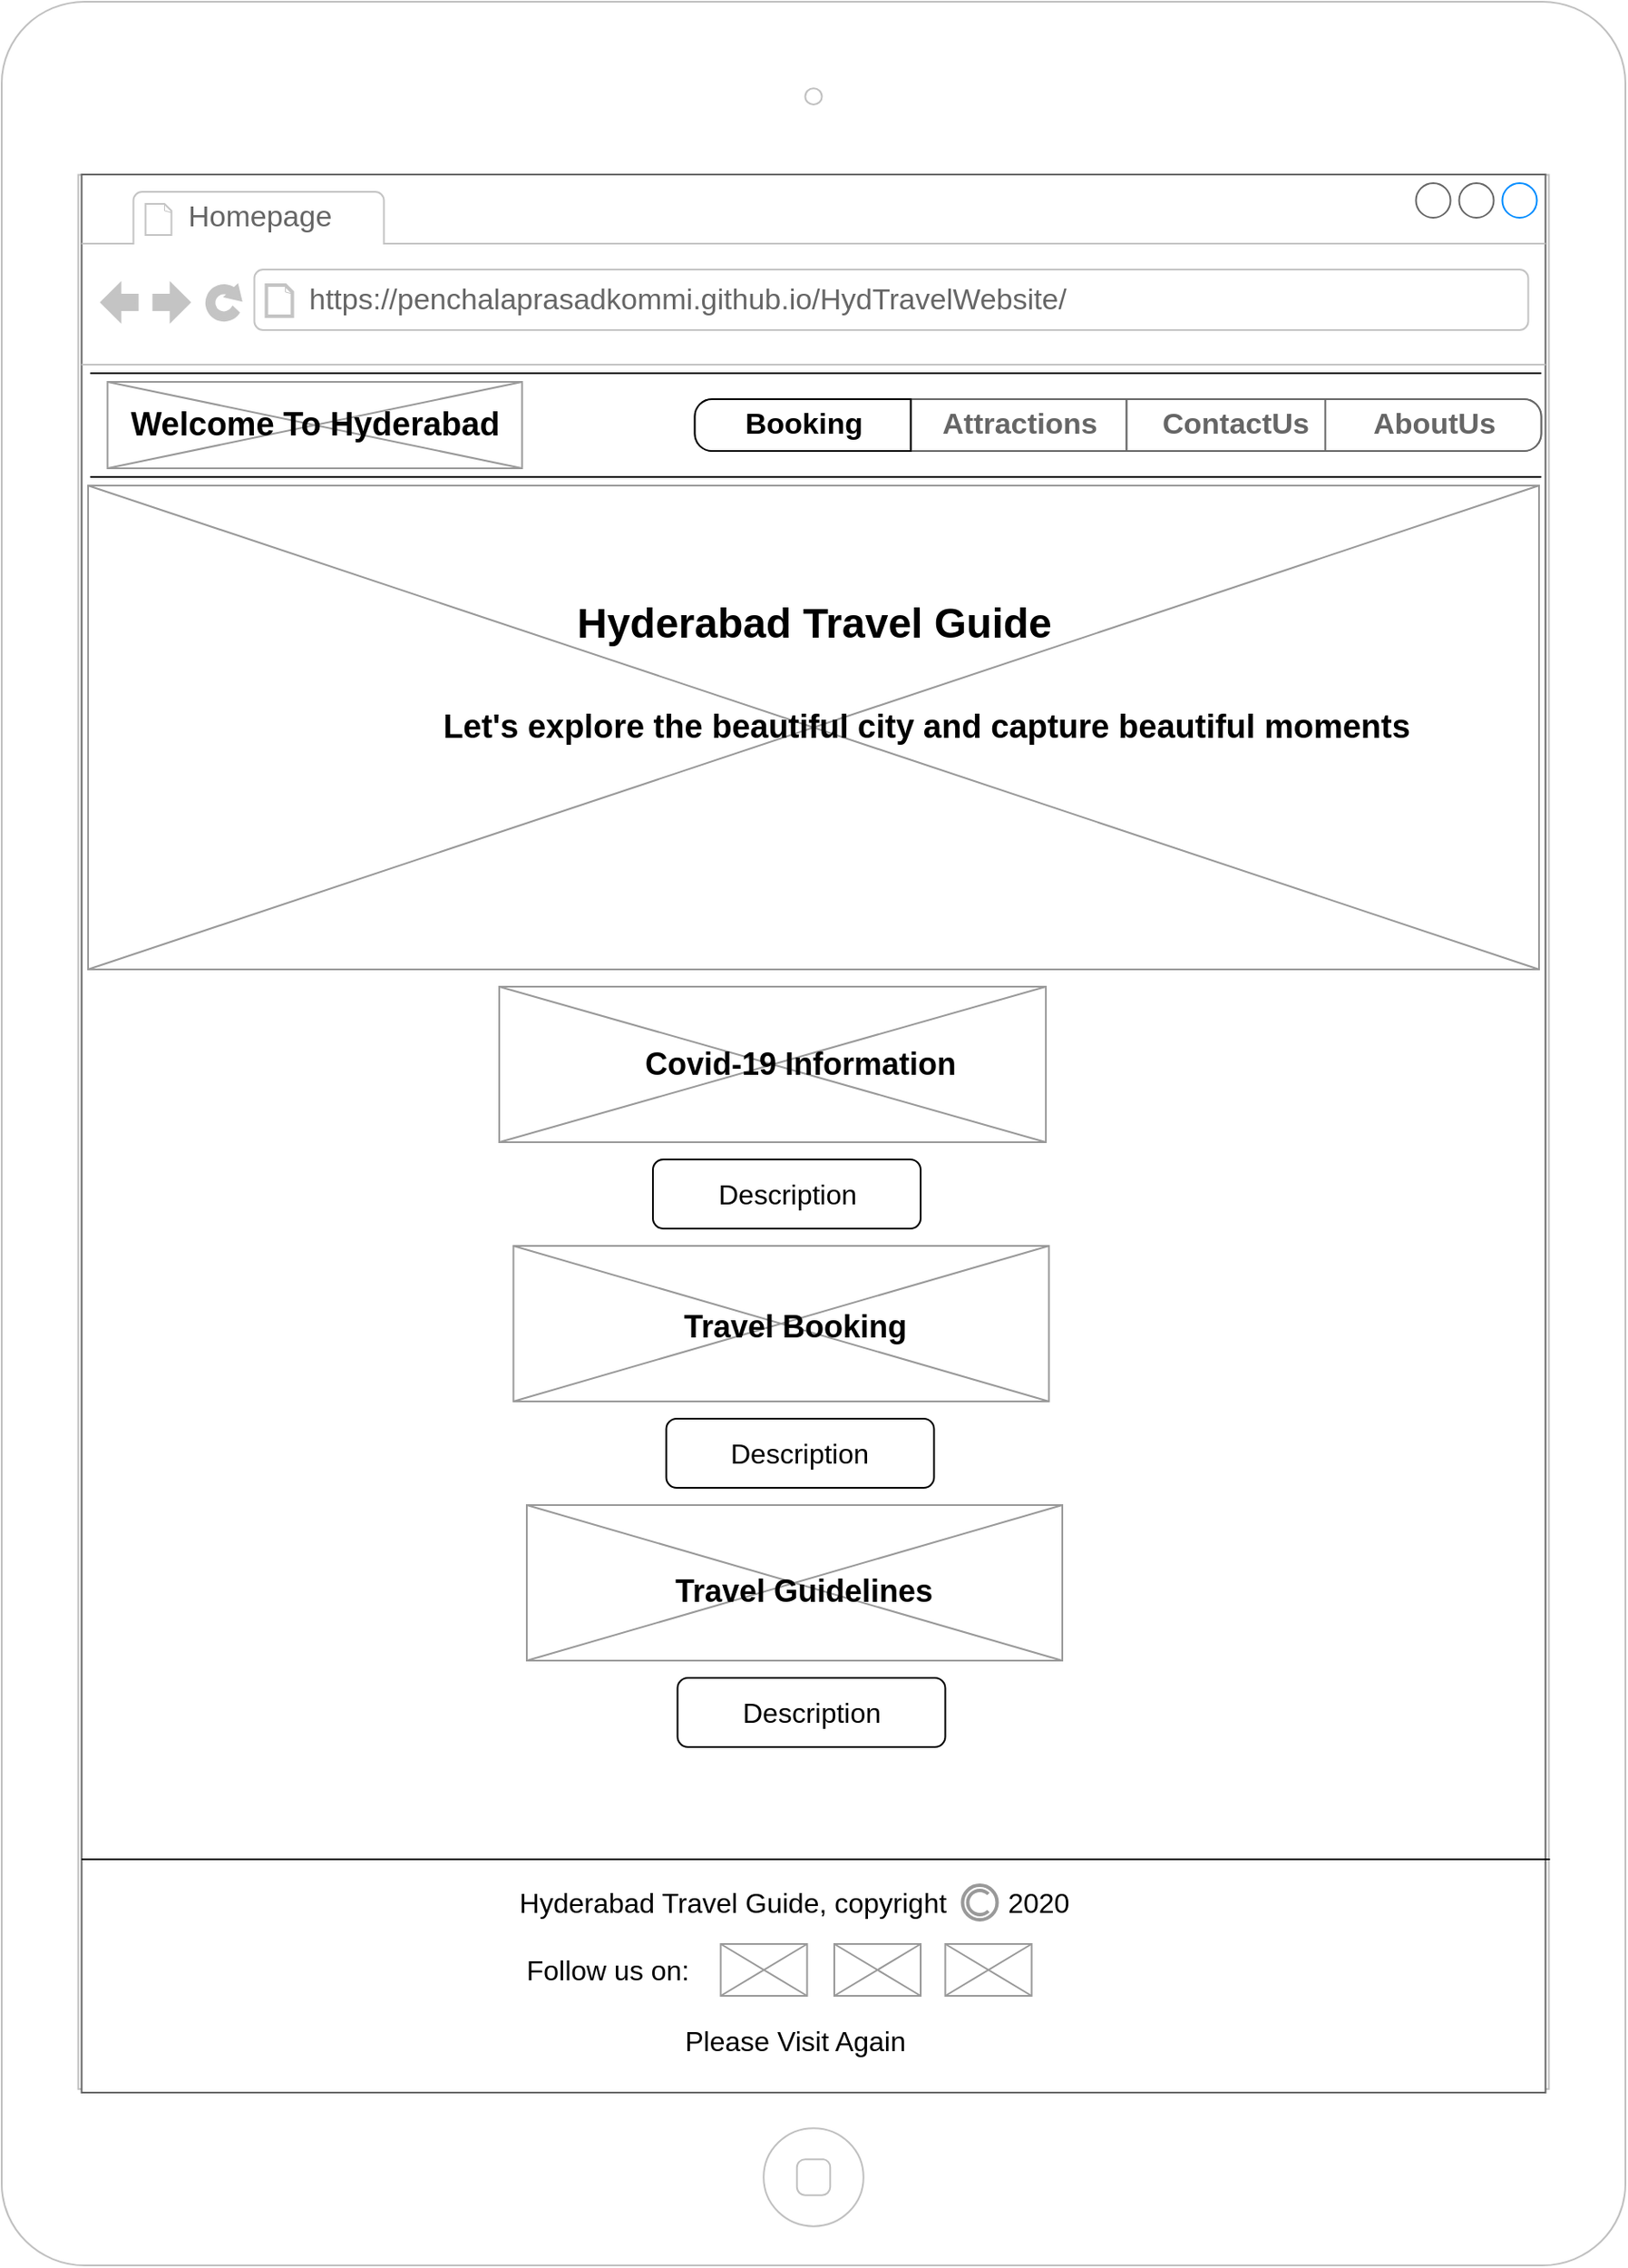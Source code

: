<mxfile version="13.10.9" type="device" pages="6"><diagram id="iIFFvg1FObaZ2EJ9zb0Q" name="Page-1"><mxGraphModel dx="258" dy="492" grid="1" gridSize="10" guides="1" tooltips="1" connect="1" arrows="1" fold="1" page="1" pageScale="1" pageWidth="850" pageHeight="1100" math="0" shadow="0"><root><mxCell id="9jWcj52mcvjmaHjgQ6Xs-0"/><mxCell id="9jWcj52mcvjmaHjgQ6Xs-1" parent="9jWcj52mcvjmaHjgQ6Xs-0"/><mxCell id="ZaSAdJIplq0YVlP0nSBJ-0" value="" style="html=1;verticalLabelPosition=bottom;labelBackgroundColor=#ffffff;verticalAlign=top;shadow=0;dashed=0;strokeWidth=1;shape=mxgraph.ios7.misc.ipad10inch;strokeColor=#c0c0c0;" vertex="1" parent="9jWcj52mcvjmaHjgQ6Xs-1"><mxGeometry x="1120" y="70" width="940" height="1310" as="geometry"/></mxCell><mxCell id="ZaSAdJIplq0YVlP0nSBJ-1" value="" style="strokeWidth=1;shadow=0;dashed=0;align=center;html=1;shape=mxgraph.mockup.containers.browserWindow;rSize=0;strokeColor=#666666;strokeColor2=#008cff;strokeColor3=#c4c4c4;mainText=,;recursiveResize=0;" vertex="1" parent="9jWcj52mcvjmaHjgQ6Xs-1"><mxGeometry x="1166.25" y="170" width="847.5" height="1110" as="geometry"/></mxCell><mxCell id="ZaSAdJIplq0YVlP0nSBJ-2" value="Homepage" style="strokeWidth=1;shadow=0;dashed=0;align=center;html=1;shape=mxgraph.mockup.containers.anchor;fontSize=17;fontColor=#666666;align=left;" vertex="1" parent="ZaSAdJIplq0YVlP0nSBJ-1"><mxGeometry x="60" y="12" width="110" height="26" as="geometry"/></mxCell><mxCell id="ZaSAdJIplq0YVlP0nSBJ-3" value="https://penchalaprasadkommi.github.io/HydTravelWebsite/" style="strokeWidth=1;shadow=0;dashed=0;align=center;html=1;shape=mxgraph.mockup.containers.anchor;rSize=0;fontSize=17;fontColor=#666666;align=left;" vertex="1" parent="ZaSAdJIplq0YVlP0nSBJ-1"><mxGeometry x="130" y="60" width="250" height="26" as="geometry"/></mxCell><mxCell id="ZaSAdJIplq0YVlP0nSBJ-4" value="" style="line;strokeWidth=1" vertex="1" parent="ZaSAdJIplq0YVlP0nSBJ-1"><mxGeometry x="5" y="110" width="840" height="10" as="geometry"/></mxCell><mxCell id="ZaSAdJIplq0YVlP0nSBJ-5" value="" style="line;strokeWidth=1" vertex="1" parent="ZaSAdJIplq0YVlP0nSBJ-1"><mxGeometry x="5" y="170" width="840" height="10" as="geometry"/></mxCell><mxCell id="ZaSAdJIplq0YVlP0nSBJ-6" value="" style="verticalLabelPosition=bottom;shadow=0;dashed=0;align=center;html=1;verticalAlign=top;strokeWidth=1;shape=mxgraph.mockup.graphics.simpleIcon;strokeColor=#999999;fontSize=17;" vertex="1" parent="ZaSAdJIplq0YVlP0nSBJ-1"><mxGeometry x="15" y="120" width="240" height="50" as="geometry"/></mxCell><mxCell id="ZaSAdJIplq0YVlP0nSBJ-7" value="Welcome To Hyderabad" style="text;strokeColor=none;fillColor=none;html=1;fontSize=19;fontStyle=1;verticalAlign=middle;align=center;" vertex="1" parent="ZaSAdJIplq0YVlP0nSBJ-1"><mxGeometry x="85" y="125" width="100" height="40" as="geometry"/></mxCell><mxCell id="ZaSAdJIplq0YVlP0nSBJ-8" value="" style="strokeWidth=1;shadow=0;dashed=0;align=center;html=1;shape=mxgraph.mockup.rrect;rSize=10;fillColor=#ffffff;strokeColor=#666666;" vertex="1" parent="ZaSAdJIplq0YVlP0nSBJ-1"><mxGeometry x="355" y="130" width="490" height="30" as="geometry"/></mxCell><mxCell id="ZaSAdJIplq0YVlP0nSBJ-9" value="Attractions" style="strokeColor=inherit;fillColor=inherit;gradientColor=inherit;strokeWidth=1;shadow=0;dashed=0;align=center;html=1;shape=mxgraph.mockup.rrect;rSize=0;fontSize=17;fontColor=#666666;fontStyle=1;resizeHeight=1;" vertex="1" parent="ZaSAdJIplq0YVlP0nSBJ-8"><mxGeometry width="125" height="30" relative="1" as="geometry"><mxPoint x="125" as="offset"/></mxGeometry></mxCell><mxCell id="ZaSAdJIplq0YVlP0nSBJ-10" value="ContactUs" style="strokeColor=inherit;fillColor=inherit;gradientColor=inherit;strokeWidth=1;shadow=0;dashed=0;align=center;html=1;shape=mxgraph.mockup.rrect;rSize=0;fontSize=17;fontColor=#666666;fontStyle=1;resizeHeight=1;" vertex="1" parent="ZaSAdJIplq0YVlP0nSBJ-8"><mxGeometry width="125" height="30" relative="1" as="geometry"><mxPoint x="250" as="offset"/></mxGeometry></mxCell><mxCell id="ZaSAdJIplq0YVlP0nSBJ-11" value="AboutUs" style="strokeColor=inherit;fillColor=inherit;gradientColor=inherit;strokeWidth=1;shadow=0;dashed=0;align=center;html=1;shape=mxgraph.mockup.rightButton;rSize=10;fontSize=17;fontColor=#666666;fontStyle=1;resizeHeight=1;" vertex="1" parent="ZaSAdJIplq0YVlP0nSBJ-8"><mxGeometry x="1" width="125" height="30" relative="1" as="geometry"><mxPoint x="-125" as="offset"/></mxGeometry></mxCell><mxCell id="ZaSAdJIplq0YVlP0nSBJ-12" value="Booking" style="strokeWidth=1;shadow=0;dashed=0;align=center;html=1;shape=mxgraph.mockup.leftButton;rSize=10;fontSize=17;fontStyle=1;resizeHeight=1;" vertex="1" parent="ZaSAdJIplq0YVlP0nSBJ-8"><mxGeometry width="125" height="30" relative="1" as="geometry"/></mxCell><mxCell id="ZaSAdJIplq0YVlP0nSBJ-13" value="" style="line;strokeWidth=1" vertex="1" parent="ZaSAdJIplq0YVlP0nSBJ-1"><mxGeometry y="970" width="850" height="10" as="geometry"/></mxCell><mxCell id="ZaSAdJIplq0YVlP0nSBJ-14" value="Hyderabad Travel Guide, copyright&amp;nbsp; &amp;nbsp; &amp;nbsp; &amp;nbsp; 2020" style="text;html=1;strokeColor=none;fillColor=none;align=center;verticalAlign=middle;whiteSpace=wrap;rounded=0;fontSize=16;" vertex="1" parent="ZaSAdJIplq0YVlP0nSBJ-1"><mxGeometry x="241.8" y="990" width="341.88" height="20" as="geometry"/></mxCell><mxCell id="ZaSAdJIplq0YVlP0nSBJ-15" value="" style="strokeColor=#999999;verticalLabelPosition=bottom;shadow=0;dashed=0;verticalAlign=top;strokeWidth=2;html=1;shape=mxgraph.mockup.misc.copyrightIcon;fontSize=16;" vertex="1" parent="ZaSAdJIplq0YVlP0nSBJ-1"><mxGeometry x="510" y="990" width="20" height="20" as="geometry"/></mxCell><mxCell id="ZaSAdJIplq0YVlP0nSBJ-16" value="" style="verticalLabelPosition=bottom;shadow=0;dashed=0;align=center;html=1;verticalAlign=top;strokeWidth=1;shape=mxgraph.mockup.graphics.simpleIcon;strokeColor=#999999;fontSize=16;" vertex="1" parent="ZaSAdJIplq0YVlP0nSBJ-1"><mxGeometry x="370" y="1024" width="50" height="30" as="geometry"/></mxCell><mxCell id="ZaSAdJIplq0YVlP0nSBJ-17" value="" style="verticalLabelPosition=bottom;shadow=0;dashed=0;align=center;html=1;verticalAlign=top;strokeWidth=1;shape=mxgraph.mockup.graphics.simpleIcon;strokeColor=#999999;fontSize=16;" vertex="1" parent="ZaSAdJIplq0YVlP0nSBJ-1"><mxGeometry x="435.75" y="1024" width="50" height="30" as="geometry"/></mxCell><mxCell id="ZaSAdJIplq0YVlP0nSBJ-18" value="" style="verticalLabelPosition=bottom;shadow=0;dashed=0;align=center;html=1;verticalAlign=top;strokeWidth=1;shape=mxgraph.mockup.graphics.simpleIcon;strokeColor=#999999;fontSize=16;" vertex="1" parent="ZaSAdJIplq0YVlP0nSBJ-1"><mxGeometry x="500" y="1024" width="50" height="30" as="geometry"/></mxCell><mxCell id="ZaSAdJIplq0YVlP0nSBJ-19" value="Follow us on:" style="text;html=1;strokeColor=none;fillColor=none;align=center;verticalAlign=middle;whiteSpace=wrap;rounded=0;fontSize=16;" vertex="1" parent="ZaSAdJIplq0YVlP0nSBJ-1"><mxGeometry x="255" y="1029" width="100" height="20" as="geometry"/></mxCell><mxCell id="ZaSAdJIplq0YVlP0nSBJ-20" value="Please Visit Again" style="text;html=1;strokeColor=none;fillColor=none;align=center;verticalAlign=middle;whiteSpace=wrap;rounded=0;fontSize=16;" vertex="1" parent="ZaSAdJIplq0YVlP0nSBJ-1"><mxGeometry x="335.47" y="1070" width="154.53" height="20" as="geometry"/></mxCell><mxCell id="ZaSAdJIplq0YVlP0nSBJ-21" value="" style="verticalLabelPosition=bottom;shadow=0;dashed=0;align=center;html=1;verticalAlign=top;strokeWidth=1;shape=mxgraph.mockup.graphics.simpleIcon;strokeColor=#999999;fontSize=16;" vertex="1" parent="ZaSAdJIplq0YVlP0nSBJ-1"><mxGeometry x="241.8" y="470" width="316.41" height="90" as="geometry"/></mxCell><mxCell id="ZaSAdJIplq0YVlP0nSBJ-22" value="" style="verticalLabelPosition=bottom;shadow=0;dashed=0;align=center;html=1;verticalAlign=top;strokeWidth=1;shape=mxgraph.mockup.graphics.simpleIcon;strokeColor=#999999;fontSize=16;" vertex="1" parent="ZaSAdJIplq0YVlP0nSBJ-1"><mxGeometry x="250" y="620" width="310" height="90" as="geometry"/></mxCell><mxCell id="ZaSAdJIplq0YVlP0nSBJ-23" value="" style="verticalLabelPosition=bottom;shadow=0;dashed=0;align=center;html=1;verticalAlign=top;strokeWidth=1;shape=mxgraph.mockup.graphics.simpleIcon;strokeColor=#999999;" vertex="1" parent="ZaSAdJIplq0YVlP0nSBJ-1"><mxGeometry x="3.75" y="180" width="840" height="280" as="geometry"/></mxCell><mxCell id="ZaSAdJIplq0YVlP0nSBJ-24" value="" style="rounded=1;whiteSpace=wrap;html=1;fontSize=16;" vertex="1" parent="ZaSAdJIplq0YVlP0nSBJ-1"><mxGeometry x="330.75" y="570" width="155" height="40" as="geometry"/></mxCell><mxCell id="ZaSAdJIplq0YVlP0nSBJ-25" value="Description" style="text;html=1;strokeColor=none;fillColor=none;align=center;verticalAlign=middle;whiteSpace=wrap;rounded=0;fontSize=16;" vertex="1" parent="ZaSAdJIplq0YVlP0nSBJ-1"><mxGeometry x="388.25" y="580" width="40" height="20" as="geometry"/></mxCell><mxCell id="ZaSAdJIplq0YVlP0nSBJ-26" value="" style="verticalLabelPosition=bottom;shadow=0;dashed=0;align=center;html=1;verticalAlign=top;strokeWidth=1;shape=mxgraph.mockup.graphics.simpleIcon;strokeColor=#999999;fontSize=16;" vertex="1" parent="ZaSAdJIplq0YVlP0nSBJ-1"><mxGeometry x="257.74" y="770" width="310" height="90" as="geometry"/></mxCell><mxCell id="ZaSAdJIplq0YVlP0nSBJ-27" value="" style="rounded=1;whiteSpace=wrap;html=1;fontSize=16;" vertex="1" parent="ZaSAdJIplq0YVlP0nSBJ-1"><mxGeometry x="338.49" y="720" width="155" height="40" as="geometry"/></mxCell><mxCell id="ZaSAdJIplq0YVlP0nSBJ-28" value="Description" style="text;html=1;strokeColor=none;fillColor=none;align=center;verticalAlign=middle;whiteSpace=wrap;rounded=0;fontSize=16;" vertex="1" parent="ZaSAdJIplq0YVlP0nSBJ-1"><mxGeometry x="395.99" y="730" width="40" height="20" as="geometry"/></mxCell><mxCell id="ZaSAdJIplq0YVlP0nSBJ-29" value="" style="rounded=1;whiteSpace=wrap;html=1;fontSize=16;" vertex="1" parent="ZaSAdJIplq0YVlP0nSBJ-1"><mxGeometry x="345" y="870" width="155" height="40" as="geometry"/></mxCell><mxCell id="ZaSAdJIplq0YVlP0nSBJ-30" value="Description" style="text;html=1;strokeColor=none;fillColor=none;align=center;verticalAlign=middle;whiteSpace=wrap;rounded=0;fontSize=16;" vertex="1" parent="ZaSAdJIplq0YVlP0nSBJ-1"><mxGeometry x="402.5" y="880" width="40" height="20" as="geometry"/></mxCell><mxCell id="ZaSAdJIplq0YVlP0nSBJ-31" value="Covid-19 Information" style="text;strokeColor=none;fillColor=none;html=1;fontSize=18;fontStyle=1;verticalAlign=middle;align=center;" vertex="1" parent="ZaSAdJIplq0YVlP0nSBJ-1"><mxGeometry x="365.99" y="495" width="100" height="40" as="geometry"/></mxCell><mxCell id="ZaSAdJIplq0YVlP0nSBJ-32" value="&lt;font style=&quot;font-size: 18px&quot;&gt;Travel Booking&lt;/font&gt;" style="text;strokeColor=none;fillColor=none;html=1;fontSize=24;fontStyle=1;verticalAlign=middle;align=center;" vertex="1" parent="ZaSAdJIplq0YVlP0nSBJ-1"><mxGeometry x="352.11" y="645" width="121.25" height="40" as="geometry"/></mxCell><mxCell id="ZaSAdJIplq0YVlP0nSBJ-33" value="Travel Guidelines" style="text;strokeColor=none;fillColor=none;html=1;fontSize=18;fontStyle=1;verticalAlign=middle;align=center;" vertex="1" parent="ZaSAdJIplq0YVlP0nSBJ-1"><mxGeometry x="362.11" y="800" width="111.25" height="40" as="geometry"/></mxCell><mxCell id="ZaSAdJIplq0YVlP0nSBJ-34" value="Hyderabad Travel Guide" style="text;strokeColor=none;fillColor=none;html=1;fontSize=24;fontStyle=1;verticalAlign=middle;align=center;" vertex="1" parent="9jWcj52mcvjmaHjgQ6Xs-1"><mxGeometry x="1540" y="400" width="100" height="60" as="geometry"/></mxCell><mxCell id="ZaSAdJIplq0YVlP0nSBJ-35" value="Let's explore the beautiful city and capture beautiful moments" style="text;strokeColor=none;fillColor=none;html=1;fontSize=19;fontStyle=1;verticalAlign=middle;align=center;" vertex="1" parent="9jWcj52mcvjmaHjgQ6Xs-1"><mxGeometry x="1550" y="470" width="210" height="40" as="geometry"/></mxCell></root></mxGraphModel></diagram><diagram name="Page-2" id="f1b7ffb7-ca1e-a977-7cf5-a751b3c06c05"><mxGraphModel dx="282" dy="492" grid="1" gridSize="10" guides="1" tooltips="1" connect="1" arrows="1" fold="1" page="1" pageScale="1" pageWidth="826" pageHeight="1169" background="#ffffff" math="0" shadow="0"><root><mxCell id="0"/><mxCell id="1" parent="0"/><mxCell id="S88eH8djQMWk4izC-oif-1" value="" style="html=1;verticalLabelPosition=bottom;labelBackgroundColor=#ffffff;verticalAlign=top;shadow=0;dashed=0;strokeWidth=1;shape=mxgraph.ios7.misc.ipad10inch;strokeColor=#c0c0c0;" parent="1" vertex="1"><mxGeometry x="1120" y="70" width="940" height="1310" as="geometry"/></mxCell><mxCell id="S88eH8djQMWk4izC-oif-15" value="" style="strokeWidth=1;shadow=0;dashed=0;align=center;html=1;shape=mxgraph.mockup.containers.browserWindow;rSize=0;strokeColor=#666666;strokeColor2=#008cff;strokeColor3=#c4c4c4;mainText=,;recursiveResize=0;" parent="1" vertex="1"><mxGeometry x="1166.25" y="170" width="847.5" height="1110" as="geometry"/></mxCell><mxCell id="S88eH8djQMWk4izC-oif-16" value="Bookings" style="strokeWidth=1;shadow=0;dashed=0;align=center;html=1;shape=mxgraph.mockup.containers.anchor;fontSize=17;fontColor=#666666;align=left;" parent="S88eH8djQMWk4izC-oif-15" vertex="1"><mxGeometry x="60" y="12" width="110" height="26" as="geometry"/></mxCell><mxCell id="S88eH8djQMWk4izC-oif-17" value="https://penchalaprasadkommi.github.io/HydTravelWebsite/Booking.html" style="strokeWidth=1;shadow=0;dashed=0;align=center;html=1;shape=mxgraph.mockup.containers.anchor;rSize=0;fontSize=17;fontColor=#666666;align=left;" parent="S88eH8djQMWk4izC-oif-15" vertex="1"><mxGeometry x="130" y="60" width="250" height="26" as="geometry"/></mxCell><mxCell id="47a0Rw9hfH84XmxcU3SK-4" value="" style="line;strokeWidth=1" parent="S88eH8djQMWk4izC-oif-15" vertex="1"><mxGeometry x="5" y="110" width="840" height="10" as="geometry"/></mxCell><mxCell id="47a0Rw9hfH84XmxcU3SK-10" value="" style="line;strokeWidth=1" parent="S88eH8djQMWk4izC-oif-15" vertex="1"><mxGeometry x="5" y="170" width="840" height="10" as="geometry"/></mxCell><mxCell id="47a0Rw9hfH84XmxcU3SK-11" value="" style="verticalLabelPosition=bottom;shadow=0;dashed=0;align=center;html=1;verticalAlign=top;strokeWidth=1;shape=mxgraph.mockup.graphics.simpleIcon;strokeColor=#999999;fontSize=17;" parent="S88eH8djQMWk4izC-oif-15" vertex="1"><mxGeometry x="15" y="120" width="240" height="50" as="geometry"/></mxCell><mxCell id="47a0Rw9hfH84XmxcU3SK-12" value="Welcome To Hyderabad" style="text;strokeColor=none;fillColor=none;html=1;fontSize=19;fontStyle=1;verticalAlign=middle;align=center;" parent="S88eH8djQMWk4izC-oif-15" vertex="1"><mxGeometry x="85" y="125" width="100" height="40" as="geometry"/></mxCell><mxCell id="47a0Rw9hfH84XmxcU3SK-5" value="" style="strokeWidth=1;shadow=0;dashed=0;align=center;html=1;shape=mxgraph.mockup.rrect;rSize=10;fillColor=#ffffff;strokeColor=#666666;" parent="S88eH8djQMWk4izC-oif-15" vertex="1"><mxGeometry x="355" y="130" width="490" height="30" as="geometry"/></mxCell><mxCell id="47a0Rw9hfH84XmxcU3SK-6" value="Attractions" style="strokeColor=inherit;fillColor=inherit;gradientColor=inherit;strokeWidth=1;shadow=0;dashed=0;align=center;html=1;shape=mxgraph.mockup.rrect;rSize=0;fontSize=17;fontColor=#666666;fontStyle=1;resizeHeight=1;" parent="47a0Rw9hfH84XmxcU3SK-5" vertex="1"><mxGeometry width="125" height="30" relative="1" as="geometry"><mxPoint x="125" as="offset"/></mxGeometry></mxCell><mxCell id="47a0Rw9hfH84XmxcU3SK-7" value="ContactUs" style="strokeColor=inherit;fillColor=inherit;gradientColor=inherit;strokeWidth=1;shadow=0;dashed=0;align=center;html=1;shape=mxgraph.mockup.rrect;rSize=0;fontSize=17;fontColor=#666666;fontStyle=1;resizeHeight=1;" parent="47a0Rw9hfH84XmxcU3SK-5" vertex="1"><mxGeometry width="125" height="30" relative="1" as="geometry"><mxPoint x="250" as="offset"/></mxGeometry></mxCell><mxCell id="47a0Rw9hfH84XmxcU3SK-8" value="AboutUs" style="strokeColor=inherit;fillColor=inherit;gradientColor=inherit;strokeWidth=1;shadow=0;dashed=0;align=center;html=1;shape=mxgraph.mockup.rightButton;rSize=10;fontSize=17;fontColor=#666666;fontStyle=1;resizeHeight=1;" parent="47a0Rw9hfH84XmxcU3SK-5" vertex="1"><mxGeometry x="1" width="125" height="30" relative="1" as="geometry"><mxPoint x="-125" as="offset"/></mxGeometry></mxCell><mxCell id="47a0Rw9hfH84XmxcU3SK-9" value="Booking" style="strokeWidth=1;shadow=0;dashed=0;align=center;html=1;shape=mxgraph.mockup.leftButton;rSize=10;fontSize=17;fontStyle=1;resizeHeight=1;" parent="47a0Rw9hfH84XmxcU3SK-5" vertex="1"><mxGeometry width="125" height="30" relative="1" as="geometry"/></mxCell><mxCell id="47a0Rw9hfH84XmxcU3SK-25" value="" style="line;strokeWidth=1" parent="S88eH8djQMWk4izC-oif-15" vertex="1"><mxGeometry y="970" width="850" height="10" as="geometry"/></mxCell><mxCell id="47a0Rw9hfH84XmxcU3SK-27" value="Hyderabad Travel Guide, copyright&amp;nbsp; &amp;nbsp; &amp;nbsp; &amp;nbsp; 2020" style="text;html=1;strokeColor=none;fillColor=none;align=center;verticalAlign=middle;whiteSpace=wrap;rounded=0;fontSize=16;" parent="S88eH8djQMWk4izC-oif-15" vertex="1"><mxGeometry x="241.8" y="990" width="341.88" height="20" as="geometry"/></mxCell><mxCell id="47a0Rw9hfH84XmxcU3SK-28" value="" style="strokeColor=#999999;verticalLabelPosition=bottom;shadow=0;dashed=0;verticalAlign=top;strokeWidth=2;html=1;shape=mxgraph.mockup.misc.copyrightIcon;fontSize=16;" parent="S88eH8djQMWk4izC-oif-15" vertex="1"><mxGeometry x="510" y="990" width="20" height="20" as="geometry"/></mxCell><mxCell id="47a0Rw9hfH84XmxcU3SK-29" value="" style="verticalLabelPosition=bottom;shadow=0;dashed=0;align=center;html=1;verticalAlign=top;strokeWidth=1;shape=mxgraph.mockup.graphics.simpleIcon;strokeColor=#999999;fontSize=16;" parent="S88eH8djQMWk4izC-oif-15" vertex="1"><mxGeometry x="370" y="1024" width="50" height="30" as="geometry"/></mxCell><mxCell id="47a0Rw9hfH84XmxcU3SK-30" value="" style="verticalLabelPosition=bottom;shadow=0;dashed=0;align=center;html=1;verticalAlign=top;strokeWidth=1;shape=mxgraph.mockup.graphics.simpleIcon;strokeColor=#999999;fontSize=16;" parent="S88eH8djQMWk4izC-oif-15" vertex="1"><mxGeometry x="435.75" y="1024" width="50" height="30" as="geometry"/></mxCell><mxCell id="47a0Rw9hfH84XmxcU3SK-31" value="" style="verticalLabelPosition=bottom;shadow=0;dashed=0;align=center;html=1;verticalAlign=top;strokeWidth=1;shape=mxgraph.mockup.graphics.simpleIcon;strokeColor=#999999;fontSize=16;" parent="S88eH8djQMWk4izC-oif-15" vertex="1"><mxGeometry x="500" y="1024" width="50" height="30" as="geometry"/></mxCell><mxCell id="47a0Rw9hfH84XmxcU3SK-32" value="Follow us on:" style="text;html=1;strokeColor=none;fillColor=none;align=center;verticalAlign=middle;whiteSpace=wrap;rounded=0;fontSize=16;" parent="S88eH8djQMWk4izC-oif-15" vertex="1"><mxGeometry x="255" y="1029" width="100" height="20" as="geometry"/></mxCell><mxCell id="47a0Rw9hfH84XmxcU3SK-33" value="Please Visit Again" style="text;html=1;strokeColor=none;fillColor=none;align=center;verticalAlign=middle;whiteSpace=wrap;rounded=0;fontSize=16;" parent="S88eH8djQMWk4izC-oif-15" vertex="1"><mxGeometry x="335.47" y="1070" width="154.53" height="20" as="geometry"/></mxCell><mxCell id="Vc_C7s-ODVHrLfa-a4TE-1" value="" style="strokeWidth=1;shadow=0;dashed=0;align=center;html=1;shape=mxgraph.mockup.forms.rrect;rSize=0;strokeColor=#999999;fillColor=#ffffff;fontSize=16;" parent="S88eH8djQMWk4izC-oif-15" vertex="1"><mxGeometry x="35" y="190" width="385" height="300" as="geometry"/></mxCell><mxCell id="Vc_C7s-ODVHrLfa-a4TE-2" value="Booking Form" style="strokeWidth=1;shadow=0;dashed=0;align=center;html=1;shape=mxgraph.mockup.forms.anchor;fontSize=12;fontColor=#666666;align=left;resizeWidth=1;spacingLeft=0;" parent="Vc_C7s-ODVHrLfa-a4TE-1" vertex="1"><mxGeometry width="192.5" height="20" relative="1" as="geometry"><mxPoint x="10" y="10" as="offset"/></mxGeometry></mxCell><mxCell id="Vc_C7s-ODVHrLfa-a4TE-3" value="" style="shape=line;strokeColor=#ddeeff;strokeWidth=2;html=1;resizeWidth=1;" parent="Vc_C7s-ODVHrLfa-a4TE-1" vertex="1"><mxGeometry width="346.5" height="10" relative="1" as="geometry"><mxPoint x="10" y="30" as="offset"/></mxGeometry></mxCell><mxCell id="Vc_C7s-ODVHrLfa-a4TE-4" value="Check In:" style="strokeWidth=1;shadow=0;dashed=0;align=center;html=1;shape=mxgraph.mockup.forms.anchor;fontSize=12;fontColor=#666666;align=left;resizeWidth=1;spacingLeft=0;" parent="Vc_C7s-ODVHrLfa-a4TE-1" vertex="1"><mxGeometry width="192.5" height="20" relative="1" as="geometry"><mxPoint x="10" y="40" as="offset"/></mxGeometry></mxCell><mxCell id="Vc_C7s-ODVHrLfa-a4TE-6" value="Check Out:" style="strokeWidth=1;shadow=0;dashed=0;align=center;html=1;shape=mxgraph.mockup.forms.anchor;fontSize=12;fontColor=#666666;align=left;resizeWidth=1;spacingLeft=0;" parent="Vc_C7s-ODVHrLfa-a4TE-1" vertex="1"><mxGeometry width="192.5" height="20" relative="1" as="geometry"><mxPoint x="11.47" y="95" as="offset"/></mxGeometry></mxCell><mxCell id="Vc_C7s-ODVHrLfa-a4TE-9" value="" style="strokeWidth=1;shadow=0;dashed=0;align=center;html=1;shape=mxgraph.mockup.forms.anchor;fontSize=12;fontColor=#9999ff;align=left;spacingLeft=0;fontStyle=4;resizeWidth=1;" parent="Vc_C7s-ODVHrLfa-a4TE-1" vertex="1"><mxGeometry y="1" width="288.75" height="20" relative="1" as="geometry"><mxPoint x="10" y="-110" as="offset"/></mxGeometry></mxCell><mxCell id="Vc_C7s-ODVHrLfa-a4TE-12" value="Submit" style="strokeWidth=1;shadow=0;dashed=0;align=center;html=1;shape=mxgraph.mockup.forms.rrect;rSize=5;strokeColor=#C73500;fillColor=#fa6800;fontSize=16;fontStyle=1;fontColor=#ffffff;" parent="Vc_C7s-ODVHrLfa-a4TE-1" vertex="1"><mxGeometry y="1" width="80" height="30" relative="1" as="geometry"><mxPoint x="20" y="-50" as="offset"/></mxGeometry></mxCell><mxCell id="Vc_C7s-ODVHrLfa-a4TE-13" value="Date" style="strokeWidth=1;shadow=0;dashed=0;align=center;html=1;shape=mxgraph.mockup.forms.comboBox;strokeColor=#999999;fillColor=#ddeeff;align=left;fillColor2=#aaddff;mainText=;fontColor=#666666;fontSize=17;spacingLeft=3;" parent="Vc_C7s-ODVHrLfa-a4TE-1" vertex="1"><mxGeometry x="11.324" y="60" width="231.0" height="20" as="geometry"/></mxCell><mxCell id="Vc_C7s-ODVHrLfa-a4TE-43" value="Date" style="strokeWidth=1;shadow=0;dashed=0;align=center;html=1;shape=mxgraph.mockup.forms.comboBox;strokeColor=#999999;fillColor=#ddeeff;align=left;fillColor2=#aaddff;mainText=;fontColor=#666666;fontSize=17;spacingLeft=3;" parent="Vc_C7s-ODVHrLfa-a4TE-1" vertex="1"><mxGeometry x="11.324" y="120" width="231.0" height="20" as="geometry"/></mxCell><mxCell id="Vc_C7s-ODVHrLfa-a4TE-44" value="Adults:" style="strokeWidth=1;shadow=0;dashed=0;align=center;html=1;shape=mxgraph.mockup.forms.anchor;fontSize=12;fontColor=#666666;align=left;resizeWidth=1;spacingLeft=0;" parent="Vc_C7s-ODVHrLfa-a4TE-1" vertex="1"><mxGeometry x="11.323" y="150" width="192.5" height="20" as="geometry"/></mxCell><mxCell id="Vc_C7s-ODVHrLfa-a4TE-45" value="0" style="strokeWidth=1;shadow=0;dashed=0;align=center;html=1;shape=mxgraph.mockup.forms.comboBox;strokeColor=#999999;fillColor=#ddeeff;align=left;fillColor2=#aaddff;mainText=;fontColor=#666666;fontSize=17;spacingLeft=3;" parent="Vc_C7s-ODVHrLfa-a4TE-1" vertex="1"><mxGeometry x="11.324" y="170" width="231.0" height="20" as="geometry"/></mxCell><mxCell id="Vc_C7s-ODVHrLfa-a4TE-46" value="Children:" style="strokeWidth=1;shadow=0;dashed=0;align=center;html=1;shape=mxgraph.mockup.forms.anchor;fontSize=12;fontColor=#666666;align=left;resizeWidth=1;spacingLeft=0;" parent="Vc_C7s-ODVHrLfa-a4TE-1" vertex="1"><mxGeometry x="11.323" y="200" width="192.5" height="20" as="geometry"/></mxCell><mxCell id="Vc_C7s-ODVHrLfa-a4TE-47" value="0" style="strokeWidth=1;shadow=0;dashed=0;align=center;html=1;shape=mxgraph.mockup.forms.comboBox;strokeColor=#999999;fillColor=#ddeeff;align=left;fillColor2=#aaddff;mainText=;fontColor=#666666;fontSize=17;spacingLeft=3;" parent="Vc_C7s-ODVHrLfa-a4TE-1" vertex="1"><mxGeometry x="11.324" y="220" width="231.0" height="20" as="geometry"/></mxCell><mxCell id="Vc_C7s-ODVHrLfa-a4TE-101" value="&lt;span style=&quot;font-size: 20px&quot;&gt;RECOMMENDED&lt;/span&gt;" style="text;strokeColor=none;fillColor=none;html=1;fontSize=24;fontStyle=1;verticalAlign=middle;align=center;" parent="S88eH8djQMWk4izC-oif-15" vertex="1"><mxGeometry x="400" y="510" width="100" height="40" as="geometry"/></mxCell><mxCell id="Vc_C7s-ODVHrLfa-a4TE-102" value="&lt;span style=&quot;font-size: 18px&quot;&gt;Hotels&lt;/span&gt;" style="text;strokeColor=none;fillColor=none;html=1;fontSize=24;fontStyle=1;verticalAlign=middle;align=center;" parent="S88eH8djQMWk4izC-oif-15" vertex="1"><mxGeometry x="400" y="550" width="100" height="40" as="geometry"/></mxCell><mxCell id="Vc_C7s-ODVHrLfa-a4TE-104" value="" style="verticalLabelPosition=bottom;shadow=0;dashed=0;align=center;html=1;verticalAlign=top;strokeWidth=1;shape=mxgraph.mockup.graphics.simpleIcon;strokeColor=#999999;fontSize=16;" parent="S88eH8djQMWk4izC-oif-15" vertex="1"><mxGeometry x="40" y="600" width="340" height="90" as="geometry"/></mxCell><mxCell id="Vc_C7s-ODVHrLfa-a4TE-106" value="" style="verticalLabelPosition=bottom;shadow=0;dashed=0;align=center;html=1;verticalAlign=top;strokeWidth=1;shape=mxgraph.mockup.graphics.simpleIcon;strokeColor=#999999;fontSize=16;" parent="S88eH8djQMWk4izC-oif-15" vertex="1"><mxGeometry x="510" y="600" width="316.41" height="90" as="geometry"/></mxCell><mxCell id="Vc_C7s-ODVHrLfa-a4TE-110" value="Hotel name" style="text;html=1;strokeColor=none;fillColor=none;align=center;verticalAlign=middle;whiteSpace=wrap;rounded=0;fontSize=16;" parent="S88eH8djQMWk4izC-oif-15" vertex="1"><mxGeometry x="170" y="700" width="95" height="20" as="geometry"/></mxCell><mxCell id="Vc_C7s-ODVHrLfa-a4TE-111" value="Hotel name" style="text;html=1;strokeColor=none;fillColor=none;align=center;verticalAlign=middle;whiteSpace=wrap;rounded=0;fontSize=16;" parent="S88eH8djQMWk4izC-oif-15" vertex="1"><mxGeometry x="620.7" y="700" width="95" height="20" as="geometry"/></mxCell><mxCell id="Vc_C7s-ODVHrLfa-a4TE-115" value="Book Now" style="strokeWidth=1;shadow=0;dashed=0;align=center;html=1;shape=mxgraph.mockup.buttons.button;strokeColor=#C73500;fontColor=#ffffff;mainText=;buttonStyle=round;fontSize=17;fontStyle=1;fillColor=#fa6800;whiteSpace=wrap;" parent="S88eH8djQMWk4izC-oif-15" vertex="1"><mxGeometry x="170" y="740" width="90" height="20" as="geometry"/></mxCell><mxCell id="Vc_C7s-ODVHrLfa-a4TE-119" value="&lt;font style=&quot;font-size: 15px&quot;&gt;Price&lt;/font&gt;" style="text;html=1;strokeColor=none;fillColor=none;align=center;verticalAlign=middle;whiteSpace=wrap;rounded=0;fontSize=16;" parent="S88eH8djQMWk4izC-oif-15" vertex="1"><mxGeometry x="162.5" y="720" width="95" height="20" as="geometry"/></mxCell><mxCell id="Vc_C7s-ODVHrLfa-a4TE-120" value="&lt;font style=&quot;font-size: 15px&quot;&gt;Price&lt;/font&gt;" style="text;html=1;strokeColor=none;fillColor=none;align=center;verticalAlign=middle;whiteSpace=wrap;rounded=0;fontSize=16;" parent="S88eH8djQMWk4izC-oif-15" vertex="1"><mxGeometry x="625" y="720" width="95" height="20" as="geometry"/></mxCell><mxCell id="XKsQsB595duYKRNeAMQq-3" value="Hotel name" style="text;html=1;strokeColor=none;fillColor=none;align=center;verticalAlign=middle;whiteSpace=wrap;rounded=0;fontSize=16;" parent="S88eH8djQMWk4izC-oif-15" vertex="1"><mxGeometry x="160" y="880" width="95" height="20" as="geometry"/></mxCell><mxCell id="XKsQsB595duYKRNeAMQq-4" value="&lt;font style=&quot;font-size: 15px&quot;&gt;Price&lt;/font&gt;" style="text;html=1;strokeColor=none;fillColor=none;align=center;verticalAlign=middle;whiteSpace=wrap;rounded=0;fontSize=16;" parent="S88eH8djQMWk4izC-oif-15" vertex="1"><mxGeometry x="162.5" y="900" width="95" height="20" as="geometry"/></mxCell><mxCell id="XKsQsB595duYKRNeAMQq-7" value="Hotel name" style="text;html=1;strokeColor=none;fillColor=none;align=center;verticalAlign=middle;whiteSpace=wrap;rounded=0;fontSize=16;" parent="S88eH8djQMWk4izC-oif-15" vertex="1"><mxGeometry x="625.0" y="880" width="95" height="20" as="geometry"/></mxCell><mxCell id="XKsQsB595duYKRNeAMQq-8" value="&lt;font style=&quot;font-size: 15px&quot;&gt;Price&lt;/font&gt;" style="text;html=1;strokeColor=none;fillColor=none;align=center;verticalAlign=middle;whiteSpace=wrap;rounded=0;fontSize=16;" parent="S88eH8djQMWk4izC-oif-15" vertex="1"><mxGeometry x="627.5" y="900" width="95" height="20" as="geometry"/></mxCell><mxCell id="S88eH8djQMWk4izC-oif-51" value="Book Now" style="strokeWidth=1;shadow=0;dashed=0;align=center;html=1;shape=mxgraph.mockup.buttons.button;strokeColor=#C73500;fontColor=#ffffff;mainText=;buttonStyle=round;fontSize=17;fontStyle=1;fillColor=#fa6800;whiteSpace=wrap;" parent="S88eH8djQMWk4izC-oif-15" vertex="1"><mxGeometry x="627.5" y="740" width="90" height="20" as="geometry"/></mxCell><mxCell id="S88eH8djQMWk4izC-oif-52" value="" style="verticalLabelPosition=bottom;shadow=0;dashed=0;align=center;html=1;verticalAlign=top;strokeWidth=1;shape=mxgraph.mockup.graphics.simpleIcon;strokeColor=#999999;fontSize=16;" parent="S88eH8djQMWk4izC-oif-15" vertex="1"><mxGeometry x="45" y="780" width="340" height="90" as="geometry"/></mxCell><mxCell id="S88eH8djQMWk4izC-oif-53" value="Book Now" style="strokeWidth=1;shadow=0;dashed=0;align=center;html=1;shape=mxgraph.mockup.buttons.button;strokeColor=#C73500;fontColor=#ffffff;mainText=;buttonStyle=round;fontSize=17;fontStyle=1;fillColor=#fa6800;whiteSpace=wrap;" parent="S88eH8djQMWk4izC-oif-15" vertex="1"><mxGeometry x="162.5" y="920" width="90" height="20" as="geometry"/></mxCell><mxCell id="S88eH8djQMWk4izC-oif-54" value="" style="verticalLabelPosition=bottom;shadow=0;dashed=0;align=center;html=1;verticalAlign=top;strokeWidth=1;shape=mxgraph.mockup.graphics.simpleIcon;strokeColor=#999999;fontSize=16;" parent="S88eH8djQMWk4izC-oif-15" vertex="1"><mxGeometry x="514.3" y="780" width="316.41" height="90" as="geometry"/></mxCell><mxCell id="S88eH8djQMWk4izC-oif-55" value="Book Now" style="strokeWidth=1;shadow=0;dashed=0;align=center;html=1;shape=mxgraph.mockup.buttons.button;strokeColor=#C73500;fontColor=#ffffff;mainText=;buttonStyle=round;fontSize=17;fontStyle=1;fillColor=#fa6800;whiteSpace=wrap;" parent="S88eH8djQMWk4izC-oif-15" vertex="1"><mxGeometry x="637.5" y="920" width="90" height="20" as="geometry"/></mxCell></root></mxGraphModel></diagram><diagram id="b5_2rhLvn9FpOP-_Vu9R" name="Page-3"><mxGraphModel dx="258" dy="418" grid="1" gridSize="10" guides="1" tooltips="1" connect="1" arrows="1" fold="1" page="1" pageScale="1" pageWidth="850" pageHeight="1100" math="0" shadow="0"><root><mxCell id="SdGtn5DN_uLHrxVC_cGs-0"/><mxCell id="SdGtn5DN_uLHrxVC_cGs-1" parent="SdGtn5DN_uLHrxVC_cGs-0"/><mxCell id="6naVPOxLs2cDseloaHN9-0" value="" style="html=1;verticalLabelPosition=bottom;labelBackgroundColor=#ffffff;verticalAlign=top;shadow=0;dashed=0;strokeWidth=1;shape=mxgraph.ios7.misc.ipad10inch;strokeColor=#c0c0c0;" parent="SdGtn5DN_uLHrxVC_cGs-1" vertex="1"><mxGeometry x="1120" y="70" width="940" height="1310" as="geometry"/></mxCell><mxCell id="6naVPOxLs2cDseloaHN9-1" value="" style="strokeWidth=1;shadow=0;dashed=0;align=center;html=1;shape=mxgraph.mockup.containers.browserWindow;rSize=0;strokeColor=#666666;strokeColor2=#008cff;strokeColor3=#c4c4c4;mainText=,;recursiveResize=0;" parent="SdGtn5DN_uLHrxVC_cGs-1" vertex="1"><mxGeometry x="1166.25" y="170" width="865" height="1110" as="geometry"/></mxCell><mxCell id="6naVPOxLs2cDseloaHN9-2" value="Attractions" style="strokeWidth=1;shadow=0;dashed=0;align=center;html=1;shape=mxgraph.mockup.containers.anchor;fontSize=17;fontColor=#666666;align=left;" parent="6naVPOxLs2cDseloaHN9-1" vertex="1"><mxGeometry x="60" y="12" width="110" height="26" as="geometry"/></mxCell><mxCell id="6naVPOxLs2cDseloaHN9-3" value="https://penchalaprasadkommi.github.io/HydTravelWebsite/Attractions.html" style="strokeWidth=1;shadow=0;dashed=0;align=center;html=1;shape=mxgraph.mockup.containers.anchor;rSize=0;fontSize=17;fontColor=#666666;align=left;" parent="6naVPOxLs2cDseloaHN9-1" vertex="1"><mxGeometry x="130" y="60" width="250" height="26" as="geometry"/></mxCell><mxCell id="6naVPOxLs2cDseloaHN9-4" value="" style="line;strokeWidth=1" parent="6naVPOxLs2cDseloaHN9-1" vertex="1"><mxGeometry x="5" y="110" width="840" height="10" as="geometry"/></mxCell><mxCell id="6naVPOxLs2cDseloaHN9-5" value="" style="line;strokeWidth=1" parent="6naVPOxLs2cDseloaHN9-1" vertex="1"><mxGeometry x="5" y="170" width="840" height="10" as="geometry"/></mxCell><mxCell id="6naVPOxLs2cDseloaHN9-6" value="" style="verticalLabelPosition=bottom;shadow=0;dashed=0;align=center;html=1;verticalAlign=top;strokeWidth=1;shape=mxgraph.mockup.graphics.simpleIcon;strokeColor=#999999;fontSize=17;" parent="6naVPOxLs2cDseloaHN9-1" vertex="1"><mxGeometry x="15" y="120" width="240" height="50" as="geometry"/></mxCell><mxCell id="6naVPOxLs2cDseloaHN9-7" value="Welcome To Hyderabad" style="text;strokeColor=none;fillColor=none;html=1;fontSize=19;fontStyle=1;verticalAlign=middle;align=center;" parent="6naVPOxLs2cDseloaHN9-1" vertex="1"><mxGeometry x="85" y="125" width="100" height="40" as="geometry"/></mxCell><mxCell id="6naVPOxLs2cDseloaHN9-8" value="" style="strokeWidth=1;shadow=0;dashed=0;align=center;html=1;shape=mxgraph.mockup.rrect;rSize=10;fillColor=#ffffff;strokeColor=#666666;" parent="6naVPOxLs2cDseloaHN9-1" vertex="1"><mxGeometry x="355" y="130" width="490" height="30" as="geometry"/></mxCell><mxCell id="6naVPOxLs2cDseloaHN9-9" value="Attractions" style="strokeColor=inherit;fillColor=inherit;gradientColor=inherit;strokeWidth=1;shadow=0;dashed=0;align=center;html=1;shape=mxgraph.mockup.rrect;rSize=0;fontSize=17;fontColor=#666666;fontStyle=1;resizeHeight=1;" parent="6naVPOxLs2cDseloaHN9-8" vertex="1"><mxGeometry width="125" height="30" relative="1" as="geometry"><mxPoint x="125" as="offset"/></mxGeometry></mxCell><mxCell id="6naVPOxLs2cDseloaHN9-10" value="ContactUs" style="strokeColor=inherit;fillColor=inherit;gradientColor=inherit;strokeWidth=1;shadow=0;dashed=0;align=center;html=1;shape=mxgraph.mockup.rrect;rSize=0;fontSize=17;fontColor=#666666;fontStyle=1;resizeHeight=1;" parent="6naVPOxLs2cDseloaHN9-8" vertex="1"><mxGeometry width="125" height="30" relative="1" as="geometry"><mxPoint x="250" as="offset"/></mxGeometry></mxCell><mxCell id="6naVPOxLs2cDseloaHN9-11" value="AboutUs" style="strokeColor=inherit;fillColor=inherit;gradientColor=inherit;strokeWidth=1;shadow=0;dashed=0;align=center;html=1;shape=mxgraph.mockup.rightButton;rSize=10;fontSize=17;fontColor=#666666;fontStyle=1;resizeHeight=1;" parent="6naVPOxLs2cDseloaHN9-8" vertex="1"><mxGeometry x="1" width="125" height="30" relative="1" as="geometry"><mxPoint x="-125" as="offset"/></mxGeometry></mxCell><mxCell id="6naVPOxLs2cDseloaHN9-12" value="Booking" style="strokeWidth=1;shadow=0;dashed=0;align=center;html=1;shape=mxgraph.mockup.leftButton;rSize=10;fontSize=17;fontStyle=1;resizeHeight=1;" parent="6naVPOxLs2cDseloaHN9-8" vertex="1"><mxGeometry width="125" height="30" relative="1" as="geometry"/></mxCell><mxCell id="6naVPOxLs2cDseloaHN9-13" value="" style="line;strokeWidth=1" parent="6naVPOxLs2cDseloaHN9-1" vertex="1"><mxGeometry y="970" width="850" height="10" as="geometry"/></mxCell><mxCell id="6naVPOxLs2cDseloaHN9-14" value="Hyderabad Travel Guide, copyright&amp;nbsp; &amp;nbsp; &amp;nbsp; &amp;nbsp; 2020" style="text;html=1;strokeColor=none;fillColor=none;align=center;verticalAlign=middle;whiteSpace=wrap;rounded=0;fontSize=16;" parent="6naVPOxLs2cDseloaHN9-1" vertex="1"><mxGeometry x="241.8" y="990" width="341.88" height="20" as="geometry"/></mxCell><mxCell id="6naVPOxLs2cDseloaHN9-15" value="" style="strokeColor=#999999;verticalLabelPosition=bottom;shadow=0;dashed=0;verticalAlign=top;strokeWidth=2;html=1;shape=mxgraph.mockup.misc.copyrightIcon;fontSize=16;" parent="6naVPOxLs2cDseloaHN9-1" vertex="1"><mxGeometry x="510" y="990" width="20" height="20" as="geometry"/></mxCell><mxCell id="6naVPOxLs2cDseloaHN9-16" value="" style="verticalLabelPosition=bottom;shadow=0;dashed=0;align=center;html=1;verticalAlign=top;strokeWidth=1;shape=mxgraph.mockup.graphics.simpleIcon;strokeColor=#999999;fontSize=16;" parent="6naVPOxLs2cDseloaHN9-1" vertex="1"><mxGeometry x="370" y="1024" width="50" height="30" as="geometry"/></mxCell><mxCell id="6naVPOxLs2cDseloaHN9-17" value="" style="verticalLabelPosition=bottom;shadow=0;dashed=0;align=center;html=1;verticalAlign=top;strokeWidth=1;shape=mxgraph.mockup.graphics.simpleIcon;strokeColor=#999999;fontSize=16;" parent="6naVPOxLs2cDseloaHN9-1" vertex="1"><mxGeometry x="435.75" y="1024" width="50" height="30" as="geometry"/></mxCell><mxCell id="6naVPOxLs2cDseloaHN9-18" value="" style="verticalLabelPosition=bottom;shadow=0;dashed=0;align=center;html=1;verticalAlign=top;strokeWidth=1;shape=mxgraph.mockup.graphics.simpleIcon;strokeColor=#999999;fontSize=16;" parent="6naVPOxLs2cDseloaHN9-1" vertex="1"><mxGeometry x="500" y="1024" width="50" height="30" as="geometry"/></mxCell><mxCell id="6naVPOxLs2cDseloaHN9-19" value="Follow us on:" style="text;html=1;strokeColor=none;fillColor=none;align=center;verticalAlign=middle;whiteSpace=wrap;rounded=0;fontSize=16;" parent="6naVPOxLs2cDseloaHN9-1" vertex="1"><mxGeometry x="255" y="1029" width="100" height="20" as="geometry"/></mxCell><mxCell id="6naVPOxLs2cDseloaHN9-20" value="Please Visit Again" style="text;html=1;strokeColor=none;fillColor=none;align=center;verticalAlign=middle;whiteSpace=wrap;rounded=0;fontSize=16;" parent="6naVPOxLs2cDseloaHN9-1" vertex="1"><mxGeometry x="335.47" y="1070" width="154.53" height="20" as="geometry"/></mxCell><mxCell id="6naVPOxLs2cDseloaHN9-52" value="&lt;span style=&quot;font-size: 21px&quot;&gt;Attractions in Hyderabad&lt;/span&gt;" style="text;strokeColor=none;fillColor=none;html=1;fontSize=24;fontStyle=1;verticalAlign=middle;align=center;" parent="6naVPOxLs2cDseloaHN9-1" vertex="1"><mxGeometry x="365" y="180" width="100" height="40" as="geometry"/></mxCell><mxCell id="6naVPOxLs2cDseloaHN9-53" value="" style="rounded=0;whiteSpace=wrap;html=1;fontSize=16;" parent="6naVPOxLs2cDseloaHN9-1" vertex="1"><mxGeometry x="5" y="320" width="400" height="240" as="geometry"/></mxCell><mxCell id="6naVPOxLs2cDseloaHN9-54" value="" style="verticalLabelPosition=bottom;shadow=0;dashed=0;align=center;html=1;verticalAlign=top;strokeWidth=1;shape=mxgraph.mockup.graphics.simpleIcon;strokeColor=#999999;fontSize=16;" parent="6naVPOxLs2cDseloaHN9-1" vertex="1"><mxGeometry x="20" y="340" width="365" height="80" as="geometry"/></mxCell><mxCell id="6naVPOxLs2cDseloaHN9-55" value="Heading" style="text;html=1;strokeColor=none;fillColor=none;align=center;verticalAlign=middle;whiteSpace=wrap;rounded=0;fontSize=16;" parent="6naVPOxLs2cDseloaHN9-1" vertex="1"><mxGeometry x="137.5" y="425" width="115" height="20" as="geometry"/></mxCell><mxCell id="6naVPOxLs2cDseloaHN9-56" value="Lorem ipsum dolor sit amet, consectetur apor incididunt ut labore et dolore magna&amp;nbsp;&amp;nbsp;" style="text;spacingTop=-5;whiteSpace=wrap;html=1;align=left;fontSize=12;fontFamily=Helvetica;fillColor=none;strokeColor=none;" parent="6naVPOxLs2cDseloaHN9-1" vertex="1"><mxGeometry x="25" y="452.5" width="340" height="35" as="geometry"/></mxCell><mxCell id="6naVPOxLs2cDseloaHN9-57" value="&lt;font style=&quot;font-size: 12px&quot;&gt;View &lt;/font&gt;&lt;font style=&quot;font-size: 12px&quot;&gt;More&lt;/font&gt;" style="strokeWidth=1;shadow=0;dashed=0;align=center;html=1;shape=mxgraph.mockup.buttons.button;strokeColor=#C73500;fontColor=#ffffff;mainText=;buttonStyle=round;fontSize=17;fontStyle=1;fillColor=#fa6800;whiteSpace=wrap;" parent="6naVPOxLs2cDseloaHN9-1" vertex="1"><mxGeometry x="290" y="497.5" width="70" height="15" as="geometry"/></mxCell><mxCell id="6naVPOxLs2cDseloaHN9-58" value="" style="rounded=0;whiteSpace=wrap;html=1;fontSize=16;" parent="6naVPOxLs2cDseloaHN9-1" vertex="1"><mxGeometry x="5" y="610" width="400" height="240" as="geometry"/></mxCell><mxCell id="6naVPOxLs2cDseloaHN9-59" value="" style="rounded=0;whiteSpace=wrap;html=1;fontSize=16;" parent="6naVPOxLs2cDseloaHN9-1" vertex="1"><mxGeometry x="465" y="610" width="400" height="240" as="geometry"/></mxCell><mxCell id="6naVPOxLs2cDseloaHN9-60" value="" style="rounded=0;whiteSpace=wrap;html=1;fontSize=16;" parent="6naVPOxLs2cDseloaHN9-1" vertex="1"><mxGeometry x="465" y="320" width="400" height="240" as="geometry"/></mxCell><mxCell id="6naVPOxLs2cDseloaHN9-61" value="" style="verticalLabelPosition=bottom;shadow=0;dashed=0;align=center;html=1;verticalAlign=top;strokeWidth=1;shape=mxgraph.mockup.graphics.simpleIcon;strokeColor=#999999;fontSize=16;" parent="6naVPOxLs2cDseloaHN9-1" vertex="1"><mxGeometry x="485" y="340" width="365" height="80" as="geometry"/></mxCell><mxCell id="6naVPOxLs2cDseloaHN9-62" value="Heading" style="text;html=1;strokeColor=none;fillColor=none;align=center;verticalAlign=middle;whiteSpace=wrap;rounded=0;fontSize=16;" parent="6naVPOxLs2cDseloaHN9-1" vertex="1"><mxGeometry x="610" y="425" width="115" height="20" as="geometry"/></mxCell><mxCell id="6naVPOxLs2cDseloaHN9-63" value="Lorem ipsum dolor sit amet, consectetur apor incididunt ut labore et dolore magna&amp;nbsp;&amp;nbsp;" style="text;spacingTop=-5;whiteSpace=wrap;html=1;align=left;fontSize=12;fontFamily=Helvetica;fillColor=none;strokeColor=none;" parent="6naVPOxLs2cDseloaHN9-1" vertex="1"><mxGeometry x="490" y="452.5" width="340" height="35" as="geometry"/></mxCell><mxCell id="6naVPOxLs2cDseloaHN9-64" value="&lt;font style=&quot;font-size: 12px&quot;&gt;View &lt;/font&gt;&lt;font style=&quot;font-size: 12px&quot;&gt;More&lt;/font&gt;" style="strokeWidth=1;shadow=0;dashed=0;align=center;html=1;shape=mxgraph.mockup.buttons.button;strokeColor=#C73500;fontColor=#ffffff;mainText=;buttonStyle=round;fontSize=17;fontStyle=1;fillColor=#fa6800;whiteSpace=wrap;" parent="6naVPOxLs2cDseloaHN9-1" vertex="1"><mxGeometry x="760" y="500" width="70" height="15" as="geometry"/></mxCell><mxCell id="6naVPOxLs2cDseloaHN9-65" value="" style="verticalLabelPosition=bottom;shadow=0;dashed=0;align=center;html=1;verticalAlign=top;strokeWidth=1;shape=mxgraph.mockup.graphics.simpleIcon;strokeColor=#999999;fontSize=16;" parent="6naVPOxLs2cDseloaHN9-1" vertex="1"><mxGeometry x="20" y="630" width="365" height="80" as="geometry"/></mxCell><mxCell id="6naVPOxLs2cDseloaHN9-66" value="Heading" style="text;html=1;strokeColor=none;fillColor=none;align=center;verticalAlign=middle;whiteSpace=wrap;rounded=0;fontSize=16;" parent="6naVPOxLs2cDseloaHN9-1" vertex="1"><mxGeometry x="140" y="720" width="115" height="20" as="geometry"/></mxCell><mxCell id="6naVPOxLs2cDseloaHN9-67" value="Lorem ipsum dolor sit amet, consectetur apor incididunt ut labore et dolore magna&amp;nbsp;&amp;nbsp;" style="text;spacingTop=-5;whiteSpace=wrap;html=1;align=left;fontSize=12;fontFamily=Helvetica;fillColor=none;strokeColor=none;" parent="6naVPOxLs2cDseloaHN9-1" vertex="1"><mxGeometry x="35" y="750" width="340" height="35" as="geometry"/></mxCell><mxCell id="6naVPOxLs2cDseloaHN9-68" value="&lt;font style=&quot;font-size: 12px&quot;&gt;View &lt;/font&gt;&lt;font style=&quot;font-size: 12px&quot;&gt;More&lt;/font&gt;" style="strokeWidth=1;shadow=0;dashed=0;align=center;html=1;shape=mxgraph.mockup.buttons.button;strokeColor=#C73500;fontColor=#ffffff;mainText=;buttonStyle=round;fontSize=17;fontStyle=1;fillColor=#fa6800;whiteSpace=wrap;" parent="6naVPOxLs2cDseloaHN9-1" vertex="1"><mxGeometry x="295" y="790" width="70" height="15" as="geometry"/></mxCell><mxCell id="6naVPOxLs2cDseloaHN9-69" value="" style="verticalLabelPosition=bottom;shadow=0;dashed=0;align=center;html=1;verticalAlign=top;strokeWidth=1;shape=mxgraph.mockup.graphics.simpleIcon;strokeColor=#999999;fontSize=16;" parent="6naVPOxLs2cDseloaHN9-1" vertex="1"><mxGeometry x="485" y="630" width="365" height="80" as="geometry"/></mxCell><mxCell id="6naVPOxLs2cDseloaHN9-70" value="Heading" style="text;html=1;strokeColor=none;fillColor=none;align=center;verticalAlign=middle;whiteSpace=wrap;rounded=0;fontSize=16;" parent="6naVPOxLs2cDseloaHN9-1" vertex="1"><mxGeometry x="620" y="720" width="115" height="20" as="geometry"/></mxCell><mxCell id="6naVPOxLs2cDseloaHN9-71" value="Lorem ipsum dolor sit amet, consectetur apor incididunt ut labore et dolore magna&amp;nbsp;&amp;nbsp;" style="text;spacingTop=-5;whiteSpace=wrap;html=1;align=left;fontSize=12;fontFamily=Helvetica;fillColor=none;strokeColor=none;" parent="6naVPOxLs2cDseloaHN9-1" vertex="1"><mxGeometry x="495" y="750" width="340" height="35" as="geometry"/></mxCell><mxCell id="6naVPOxLs2cDseloaHN9-72" value="&lt;font style=&quot;font-size: 12px&quot;&gt;View &lt;/font&gt;&lt;font style=&quot;font-size: 12px&quot;&gt;More&lt;/font&gt;" style="strokeWidth=1;shadow=0;dashed=0;align=center;html=1;shape=mxgraph.mockup.buttons.button;strokeColor=#C73500;fontColor=#ffffff;mainText=;buttonStyle=round;fontSize=17;fontStyle=1;fillColor=#fa6800;whiteSpace=wrap;" parent="6naVPOxLs2cDseloaHN9-1" vertex="1"><mxGeometry x="765" y="790" width="70" height="15" as="geometry"/></mxCell><mxCell id="wiY3BuQhO6nf3FpsjENQ-1" value="&lt;h1&gt;&lt;br&gt;&lt;/h1&gt;&lt;div&gt;Lorem ipsum dolor sit amet, consectetur adipisicing elit, sed do eiusmod tempor incididunt ut labore et dolore magna aliqua.&lt;br&gt;&lt;/div&gt;" style="text;html=1;strokeColor=none;fillColor=none;spacing=5;spacingTop=-20;whiteSpace=wrap;overflow=hidden;rounded=0;fontSize=16;" parent="6naVPOxLs2cDseloaHN9-1" vertex="1"><mxGeometry x="35" y="170" width="810" height="150" as="geometry"/></mxCell></root></mxGraphModel></diagram><diagram id="Je4SRppTGW_PXPOW54-n" name="Page-4"><mxGraphModel dx="258" dy="418" grid="1" gridSize="10" guides="1" tooltips="1" connect="1" arrows="1" fold="1" page="1" pageScale="1" pageWidth="850" pageHeight="1100" math="0" shadow="0"><root><mxCell id="p5ye2Pj1ZS8nwpJZTZ9B-0"/><mxCell id="p5ye2Pj1ZS8nwpJZTZ9B-1" parent="p5ye2Pj1ZS8nwpJZTZ9B-0"/><mxCell id="ysSysT2L6QTX2QWsK8fs-0" value="" style="html=1;verticalLabelPosition=bottom;labelBackgroundColor=#ffffff;verticalAlign=top;shadow=0;dashed=0;strokeWidth=1;shape=mxgraph.ios7.misc.ipad10inch;strokeColor=#c0c0c0;" parent="p5ye2Pj1ZS8nwpJZTZ9B-1" vertex="1"><mxGeometry x="1120" y="70" width="940" height="1310" as="geometry"/></mxCell><mxCell id="ysSysT2L6QTX2QWsK8fs-1" value="" style="strokeWidth=1;shadow=0;dashed=0;align=center;html=1;shape=mxgraph.mockup.containers.browserWindow;rSize=0;strokeColor=#666666;strokeColor2=#008cff;strokeColor3=#c4c4c4;mainText=,;recursiveResize=0;" parent="p5ye2Pj1ZS8nwpJZTZ9B-1" vertex="1"><mxGeometry x="1166.25" y="170" width="865" height="1110" as="geometry"/></mxCell><mxCell id="ysSysT2L6QTX2QWsK8fs-2" value="Contact Us" style="strokeWidth=1;shadow=0;dashed=0;align=center;html=1;shape=mxgraph.mockup.containers.anchor;fontSize=17;fontColor=#666666;align=left;" parent="ysSysT2L6QTX2QWsK8fs-1" vertex="1"><mxGeometry x="60" y="12" width="110" height="26" as="geometry"/></mxCell><mxCell id="ysSysT2L6QTX2QWsK8fs-3" value="https://penchalaprasadkommi.github.io/HydTravelWebsite/contactus.html" style="strokeWidth=1;shadow=0;dashed=0;align=center;html=1;shape=mxgraph.mockup.containers.anchor;rSize=0;fontSize=17;fontColor=#666666;align=left;" parent="ysSysT2L6QTX2QWsK8fs-1" vertex="1"><mxGeometry x="130" y="60" width="250" height="26" as="geometry"/></mxCell><mxCell id="ysSysT2L6QTX2QWsK8fs-4" value="" style="line;strokeWidth=1" parent="ysSysT2L6QTX2QWsK8fs-1" vertex="1"><mxGeometry x="5" y="110" width="840" height="10" as="geometry"/></mxCell><mxCell id="ysSysT2L6QTX2QWsK8fs-5" value="" style="line;strokeWidth=1" parent="ysSysT2L6QTX2QWsK8fs-1" vertex="1"><mxGeometry x="5" y="170" width="840" height="10" as="geometry"/></mxCell><mxCell id="ysSysT2L6QTX2QWsK8fs-6" value="" style="verticalLabelPosition=bottom;shadow=0;dashed=0;align=center;html=1;verticalAlign=top;strokeWidth=1;shape=mxgraph.mockup.graphics.simpleIcon;strokeColor=#999999;fontSize=17;" parent="ysSysT2L6QTX2QWsK8fs-1" vertex="1"><mxGeometry x="15" y="120" width="240" height="50" as="geometry"/></mxCell><mxCell id="ysSysT2L6QTX2QWsK8fs-7" value="Welcome To Hyderabad" style="text;strokeColor=none;fillColor=none;html=1;fontSize=19;fontStyle=1;verticalAlign=middle;align=center;" parent="ysSysT2L6QTX2QWsK8fs-1" vertex="1"><mxGeometry x="85" y="125" width="100" height="40" as="geometry"/></mxCell><mxCell id="ysSysT2L6QTX2QWsK8fs-8" value="" style="strokeWidth=1;shadow=0;dashed=0;align=center;html=1;shape=mxgraph.mockup.rrect;rSize=10;fillColor=#ffffff;strokeColor=#666666;" parent="ysSysT2L6QTX2QWsK8fs-1" vertex="1"><mxGeometry x="355" y="130" width="490" height="30" as="geometry"/></mxCell><mxCell id="ysSysT2L6QTX2QWsK8fs-9" value="Attractions" style="strokeColor=inherit;fillColor=inherit;gradientColor=inherit;strokeWidth=1;shadow=0;dashed=0;align=center;html=1;shape=mxgraph.mockup.rrect;rSize=0;fontSize=17;fontColor=#666666;fontStyle=1;resizeHeight=1;" parent="ysSysT2L6QTX2QWsK8fs-8" vertex="1"><mxGeometry width="125" height="30" relative="1" as="geometry"><mxPoint x="125" as="offset"/></mxGeometry></mxCell><mxCell id="ysSysT2L6QTX2QWsK8fs-10" value="ContactUs" style="strokeColor=inherit;fillColor=inherit;gradientColor=inherit;strokeWidth=1;shadow=0;dashed=0;align=center;html=1;shape=mxgraph.mockup.rrect;rSize=0;fontSize=17;fontColor=#666666;fontStyle=1;resizeHeight=1;" parent="ysSysT2L6QTX2QWsK8fs-8" vertex="1"><mxGeometry width="125" height="30" relative="1" as="geometry"><mxPoint x="250" as="offset"/></mxGeometry></mxCell><mxCell id="ysSysT2L6QTX2QWsK8fs-11" value="AboutUs" style="strokeColor=inherit;fillColor=inherit;gradientColor=inherit;strokeWidth=1;shadow=0;dashed=0;align=center;html=1;shape=mxgraph.mockup.rightButton;rSize=10;fontSize=17;fontColor=#666666;fontStyle=1;resizeHeight=1;" parent="ysSysT2L6QTX2QWsK8fs-8" vertex="1"><mxGeometry x="1" width="125" height="30" relative="1" as="geometry"><mxPoint x="-125" as="offset"/></mxGeometry></mxCell><mxCell id="ysSysT2L6QTX2QWsK8fs-12" value="Booking" style="strokeWidth=1;shadow=0;dashed=0;align=center;html=1;shape=mxgraph.mockup.leftButton;rSize=10;fontSize=17;fontStyle=1;resizeHeight=1;" parent="ysSysT2L6QTX2QWsK8fs-8" vertex="1"><mxGeometry width="125" height="30" relative="1" as="geometry"/></mxCell><mxCell id="ysSysT2L6QTX2QWsK8fs-13" value="" style="line;strokeWidth=1" parent="ysSysT2L6QTX2QWsK8fs-1" vertex="1"><mxGeometry y="970" width="850" height="10" as="geometry"/></mxCell><mxCell id="ysSysT2L6QTX2QWsK8fs-14" value="Hyderabad Travel Guide, copyright&amp;nbsp; &amp;nbsp; &amp;nbsp; &amp;nbsp; 2020" style="text;html=1;strokeColor=none;fillColor=none;align=center;verticalAlign=middle;whiteSpace=wrap;rounded=0;fontSize=16;" parent="ysSysT2L6QTX2QWsK8fs-1" vertex="1"><mxGeometry x="241.8" y="990" width="341.88" height="20" as="geometry"/></mxCell><mxCell id="ysSysT2L6QTX2QWsK8fs-15" value="" style="strokeColor=#999999;verticalLabelPosition=bottom;shadow=0;dashed=0;verticalAlign=top;strokeWidth=2;html=1;shape=mxgraph.mockup.misc.copyrightIcon;fontSize=16;" parent="ysSysT2L6QTX2QWsK8fs-1" vertex="1"><mxGeometry x="510" y="990" width="20" height="20" as="geometry"/></mxCell><mxCell id="ysSysT2L6QTX2QWsK8fs-16" value="" style="verticalLabelPosition=bottom;shadow=0;dashed=0;align=center;html=1;verticalAlign=top;strokeWidth=1;shape=mxgraph.mockup.graphics.simpleIcon;strokeColor=#999999;fontSize=16;" parent="ysSysT2L6QTX2QWsK8fs-1" vertex="1"><mxGeometry x="370" y="1024" width="50" height="30" as="geometry"/></mxCell><mxCell id="ysSysT2L6QTX2QWsK8fs-17" value="" style="verticalLabelPosition=bottom;shadow=0;dashed=0;align=center;html=1;verticalAlign=top;strokeWidth=1;shape=mxgraph.mockup.graphics.simpleIcon;strokeColor=#999999;fontSize=16;" parent="ysSysT2L6QTX2QWsK8fs-1" vertex="1"><mxGeometry x="435.75" y="1024" width="50" height="30" as="geometry"/></mxCell><mxCell id="ysSysT2L6QTX2QWsK8fs-18" value="" style="verticalLabelPosition=bottom;shadow=0;dashed=0;align=center;html=1;verticalAlign=top;strokeWidth=1;shape=mxgraph.mockup.graphics.simpleIcon;strokeColor=#999999;fontSize=16;" parent="ysSysT2L6QTX2QWsK8fs-1" vertex="1"><mxGeometry x="500" y="1024" width="50" height="30" as="geometry"/></mxCell><mxCell id="ysSysT2L6QTX2QWsK8fs-19" value="Follow us on:" style="text;html=1;strokeColor=none;fillColor=none;align=center;verticalAlign=middle;whiteSpace=wrap;rounded=0;fontSize=16;" parent="ysSysT2L6QTX2QWsK8fs-1" vertex="1"><mxGeometry x="255" y="1029" width="100" height="20" as="geometry"/></mxCell><mxCell id="ysSysT2L6QTX2QWsK8fs-20" value="Please Visit Again" style="text;html=1;strokeColor=none;fillColor=none;align=center;verticalAlign=middle;whiteSpace=wrap;rounded=0;fontSize=16;" parent="ysSysT2L6QTX2QWsK8fs-1" vertex="1"><mxGeometry x="335.47" y="1070" width="154.53" height="20" as="geometry"/></mxCell><mxCell id="bh1R7qE4nu1m7bTTvgTw-19" value="" style="rounded=0;whiteSpace=wrap;html=1;fontSize=16;" parent="ysSysT2L6QTX2QWsK8fs-1" vertex="1"><mxGeometry x="60" y="220" width="750" height="300" as="geometry"/></mxCell><mxCell id="bh1R7qE4nu1m7bTTvgTw-20" value="" style="verticalLabelPosition=bottom;shadow=0;dashed=0;align=center;html=1;verticalAlign=top;strokeWidth=1;shape=mxgraph.mockup.misc.map;fontSize=16;" parent="ysSysT2L6QTX2QWsK8fs-1" vertex="1"><mxGeometry x="290" y="350" width="510" height="160" as="geometry"/></mxCell><mxCell id="bh1R7qE4nu1m7bTTvgTw-21" value="&lt;b&gt;Reach Us&lt;/b&gt;" style="text;html=1;strokeColor=none;fillColor=none;align=center;verticalAlign=middle;whiteSpace=wrap;rounded=0;fontSize=16;" parent="ysSysT2L6QTX2QWsK8fs-1" vertex="1"><mxGeometry x="80" y="230" width="270.47" height="20" as="geometry"/></mxCell><mxCell id="bh1R7qE4nu1m7bTTvgTw-23" value="Email: XYZ@gmail.com" style="text;html=1;strokeColor=none;fillColor=none;align=center;verticalAlign=middle;whiteSpace=wrap;rounded=0;fontSize=16;" parent="ysSysT2L6QTX2QWsK8fs-1" vertex="1"><mxGeometry x="70" y="260" width="387.88" height="20" as="geometry"/></mxCell><mxCell id="bh1R7qE4nu1m7bTTvgTw-24" value="Phone:7095918121" style="text;html=1;strokeColor=none;fillColor=none;align=center;verticalAlign=middle;whiteSpace=wrap;rounded=0;fontSize=16;" parent="ysSysT2L6QTX2QWsK8fs-1" vertex="1"><mxGeometry x="130" y="290" width="240" height="20" as="geometry"/></mxCell><mxCell id="bh1R7qE4nu1m7bTTvgTw-22" value="Address: abc" style="text;html=1;strokeColor=none;fillColor=none;align=center;verticalAlign=middle;whiteSpace=wrap;rounded=0;fontSize=16;" parent="ysSysT2L6QTX2QWsK8fs-1" vertex="1"><mxGeometry x="90" y="320" width="270" height="20" as="geometry"/></mxCell><mxCell id="bh1R7qE4nu1m7bTTvgTw-29" value="Location:" style="text;html=1;strokeColor=none;fillColor=none;align=center;verticalAlign=middle;whiteSpace=wrap;rounded=0;fontSize=16;" parent="ysSysT2L6QTX2QWsK8fs-1" vertex="1"><mxGeometry x="140" y="410" width="150" height="20" as="geometry"/></mxCell><mxCell id="bh1R7qE4nu1m7bTTvgTw-1" value="" style="strokeWidth=1;shadow=0;dashed=0;align=center;html=1;shape=mxgraph.mockup.forms.rrect;rSize=0;strokeColor=#999999;fillColor=#ffffff;fontSize=16;" parent="ysSysT2L6QTX2QWsK8fs-1" vertex="1"><mxGeometry x="60" y="550" width="750" height="350" as="geometry"/></mxCell><mxCell id="bh1R7qE4nu1m7bTTvgTw-2" value="Send Enquiry" style="strokeWidth=1;shadow=0;dashed=0;align=center;html=1;shape=mxgraph.mockup.forms.anchor;fontSize=12;fontColor=#666666;align=left;resizeWidth=1;spacingLeft=0;" parent="bh1R7qE4nu1m7bTTvgTw-1" vertex="1"><mxGeometry width="375" height="20" relative="1" as="geometry"><mxPoint x="10" y="10" as="offset"/></mxGeometry></mxCell><mxCell id="bh1R7qE4nu1m7bTTvgTw-3" value="" style="shape=line;strokeColor=#ddeeff;strokeWidth=2;html=1;resizeWidth=1;" parent="bh1R7qE4nu1m7bTTvgTw-1" vertex="1"><mxGeometry width="675" height="10" relative="1" as="geometry"><mxPoint x="10" y="30" as="offset"/></mxGeometry></mxCell><mxCell id="bh1R7qE4nu1m7bTTvgTw-4" value="Name:" style="strokeWidth=1;shadow=0;dashed=0;align=center;html=1;shape=mxgraph.mockup.forms.anchor;fontSize=12;fontColor=#666666;align=left;resizeWidth=1;spacingLeft=0;" parent="bh1R7qE4nu1m7bTTvgTw-1" vertex="1"><mxGeometry width="265.625" height="20" relative="1" as="geometry"><mxPoint x="10" y="40" as="offset"/></mxGeometry></mxCell><mxCell id="bh1R7qE4nu1m7bTTvgTw-5" value="" style="strokeWidth=1;shadow=0;dashed=0;align=center;html=1;shape=mxgraph.mockup.forms.rrect;rSize=0;strokeColor=#999999;fontColor=#666666;align=left;spacingLeft=5;resizeWidth=1;" parent="bh1R7qE4nu1m7bTTvgTw-1" vertex="1"><mxGeometry width="265.625" height="25" relative="1" as="geometry"><mxPoint x="10" y="60" as="offset"/></mxGeometry></mxCell><mxCell id="bh1R7qE4nu1m7bTTvgTw-6" value="Email" style="strokeWidth=1;shadow=0;dashed=0;align=center;html=1;shape=mxgraph.mockup.forms.anchor;fontSize=12;fontColor=#666666;align=left;resizeWidth=1;spacingLeft=0;" parent="bh1R7qE4nu1m7bTTvgTw-1" vertex="1"><mxGeometry width="260.87" height="20" relative="1" as="geometry"><mxPoint x="10" y="95" as="offset"/></mxGeometry></mxCell><mxCell id="bh1R7qE4nu1m7bTTvgTw-7" value="" style="strokeWidth=1;shadow=0;dashed=0;align=center;html=1;shape=mxgraph.mockup.forms.rrect;rSize=0;strokeColor=#999999;fontColor=#666666;align=left;spacingLeft=5;resizeWidth=1;" parent="bh1R7qE4nu1m7bTTvgTw-1" vertex="1"><mxGeometry width="265.625" height="25" relative="1" as="geometry"><mxPoint x="10" y="115" as="offset"/></mxGeometry></mxCell><mxCell id="bh1R7qE4nu1m7bTTvgTw-11" value="" style="strokeWidth=1;shadow=0;dashed=0;align=center;html=1;shape=mxgraph.mockup.forms.anchor;fontSize=12;fontColor=#666666;align=left;spacingLeft=0;resizeWidth=1;" parent="bh1R7qE4nu1m7bTTvgTw-1" vertex="1"><mxGeometry y="1" width="562.5" height="20" relative="1" as="geometry"><mxPoint x="10" y="-70" as="offset"/></mxGeometry></mxCell><mxCell id="bh1R7qE4nu1m7bTTvgTw-12" value="Submit" style="strokeWidth=1;shadow=0;dashed=0;align=center;html=1;shape=mxgraph.mockup.forms.rrect;rSize=5;strokeColor=none;fontColor=#ffffff;fillColor=#66bbff;fontSize=16;fontStyle=1;" parent="bh1R7qE4nu1m7bTTvgTw-1" vertex="1"><mxGeometry y="1" width="80" height="30" relative="1" as="geometry"><mxPoint x="20" y="-40" as="offset"/></mxGeometry></mxCell><mxCell id="bh1R7qE4nu1m7bTTvgTw-13" value="Phone:" style="strokeWidth=1;shadow=0;dashed=0;align=center;html=1;shape=mxgraph.mockup.forms.anchor;fontSize=12;fontColor=#666666;align=left;resizeWidth=1;spacingLeft=0;" parent="bh1R7qE4nu1m7bTTvgTw-1" vertex="1"><mxGeometry x="374.995" y="46.667" width="265.625" height="23.333" as="geometry"/></mxCell><mxCell id="bh1R7qE4nu1m7bTTvgTw-14" value="" style="strokeWidth=1;shadow=0;dashed=0;align=center;html=1;shape=mxgraph.mockup.forms.rrect;rSize=0;strokeColor=#999999;fontColor=#666666;align=left;spacingLeft=5;resizeWidth=1;" parent="bh1R7qE4nu1m7bTTvgTw-1" vertex="1"><mxGeometry x="375.0" y="70" width="265.625" height="29.167" as="geometry"/></mxCell><mxCell id="bh1R7qE4nu1m7bTTvgTw-15" value="" style="strokeWidth=1;shadow=0;dashed=0;align=center;html=1;shape=mxgraph.mockup.forms.rrect;rSize=0;strokeColor=#999999;fontColor=#666666;align=left;spacingLeft=5;resizeWidth=1;" parent="bh1R7qE4nu1m7bTTvgTw-1" vertex="1"><mxGeometry x="377.38" y="128.333" width="265.625" height="29.167" as="geometry"/></mxCell><mxCell id="bh1R7qE4nu1m7bTTvgTw-16" value="Subject:" style="strokeWidth=1;shadow=0;dashed=0;align=center;html=1;shape=mxgraph.mockup.forms.anchor;fontSize=12;fontColor=#666666;align=left;resizeWidth=1;spacingLeft=0;" parent="bh1R7qE4nu1m7bTTvgTw-1" vertex="1"><mxGeometry x="379.761" y="105" width="260.87" height="23.333" as="geometry"/></mxCell><mxCell id="bh1R7qE4nu1m7bTTvgTw-17" value="Message:" style="strokeWidth=1;shadow=0;dashed=0;align=center;html=1;shape=mxgraph.mockup.forms.anchor;fontSize=12;fontColor=#666666;align=left;resizeWidth=1;spacingLeft=0;" parent="bh1R7qE4nu1m7bTTvgTw-1" vertex="1"><mxGeometry x="16.304" y="175" width="260.87" height="11.667" as="geometry"/></mxCell><mxCell id="bh1R7qE4nu1m7bTTvgTw-18" value="" style="strokeWidth=1;shadow=0;dashed=0;align=center;html=1;shape=mxgraph.mockup.forms.rrect;rSize=0;strokeColor=#999999;fontColor=#666666;align=left;spacingLeft=5;resizeWidth=1;" parent="bh1R7qE4nu1m7bTTvgTw-1" vertex="1"><mxGeometry x="16.304" y="198.333" width="635.87" height="93.333" as="geometry"/></mxCell></root></mxGraphModel></diagram><diagram id="hYyOJvlOHrkQSwk69E2T" name="Page-5"><mxGraphModel dx="258" dy="418" grid="1" gridSize="10" guides="1" tooltips="1" connect="1" arrows="1" fold="1" page="1" pageScale="1" pageWidth="850" pageHeight="1100" math="0" shadow="0"><root><mxCell id="IckAhs-1UOOD-YbvKPVt-0"/><mxCell id="IckAhs-1UOOD-YbvKPVt-1" parent="IckAhs-1UOOD-YbvKPVt-0"/><mxCell id="2Ab7G5B68q7BB2ID-fCo-0" value="" style="html=1;verticalLabelPosition=bottom;labelBackgroundColor=#ffffff;verticalAlign=top;shadow=0;dashed=0;strokeWidth=1;shape=mxgraph.ios7.misc.ipad10inch;strokeColor=#c0c0c0;" parent="IckAhs-1UOOD-YbvKPVt-1" vertex="1"><mxGeometry x="1120" y="70" width="940" height="1310" as="geometry"/></mxCell><mxCell id="2Ab7G5B68q7BB2ID-fCo-1" value="" style="strokeWidth=1;shadow=0;dashed=0;align=center;html=1;shape=mxgraph.mockup.containers.browserWindow;rSize=0;strokeColor=#666666;strokeColor2=#008cff;strokeColor3=#c4c4c4;mainText=,;recursiveResize=0;" parent="IckAhs-1UOOD-YbvKPVt-1" vertex="1"><mxGeometry x="1167.5" y="170" width="845" height="1110" as="geometry"/></mxCell><mxCell id="2Ab7G5B68q7BB2ID-fCo-2" value="About Us" style="strokeWidth=1;shadow=0;dashed=0;align=center;html=1;shape=mxgraph.mockup.containers.anchor;fontSize=17;fontColor=#666666;align=left;" parent="2Ab7G5B68q7BB2ID-fCo-1" vertex="1"><mxGeometry x="60" y="12" width="110" height="26" as="geometry"/></mxCell><mxCell id="2Ab7G5B68q7BB2ID-fCo-3" value="https://penchalaprasadkommi.github.io/HydTravelWebsite/aboutus.html" style="strokeWidth=1;shadow=0;dashed=0;align=center;html=1;shape=mxgraph.mockup.containers.anchor;rSize=0;fontSize=17;fontColor=#666666;align=left;" parent="2Ab7G5B68q7BB2ID-fCo-1" vertex="1"><mxGeometry x="130" y="60" width="250" height="26" as="geometry"/></mxCell><mxCell id="2Ab7G5B68q7BB2ID-fCo-4" value="" style="line;strokeWidth=1" parent="2Ab7G5B68q7BB2ID-fCo-1" vertex="1"><mxGeometry x="5" y="110" width="840" height="10" as="geometry"/></mxCell><mxCell id="2Ab7G5B68q7BB2ID-fCo-5" value="" style="line;strokeWidth=1" parent="2Ab7G5B68q7BB2ID-fCo-1" vertex="1"><mxGeometry x="5" y="170" width="840" height="10" as="geometry"/></mxCell><mxCell id="2Ab7G5B68q7BB2ID-fCo-6" value="" style="verticalLabelPosition=bottom;shadow=0;dashed=0;align=center;html=1;verticalAlign=top;strokeWidth=1;shape=mxgraph.mockup.graphics.simpleIcon;strokeColor=#999999;fontSize=17;" parent="2Ab7G5B68q7BB2ID-fCo-1" vertex="1"><mxGeometry x="15" y="120" width="240" height="50" as="geometry"/></mxCell><mxCell id="2Ab7G5B68q7BB2ID-fCo-7" value="Welcome To Hyderabad" style="text;strokeColor=none;fillColor=none;html=1;fontSize=19;fontStyle=1;verticalAlign=middle;align=center;" parent="2Ab7G5B68q7BB2ID-fCo-1" vertex="1"><mxGeometry x="85" y="125" width="100" height="40" as="geometry"/></mxCell><mxCell id="2Ab7G5B68q7BB2ID-fCo-8" value="" style="strokeWidth=1;shadow=0;dashed=0;align=center;html=1;shape=mxgraph.mockup.rrect;rSize=10;fillColor=#ffffff;strokeColor=#666666;" parent="2Ab7G5B68q7BB2ID-fCo-1" vertex="1"><mxGeometry x="355" y="130" width="490" height="30" as="geometry"/></mxCell><mxCell id="2Ab7G5B68q7BB2ID-fCo-9" value="Attractions" style="strokeColor=inherit;fillColor=inherit;gradientColor=inherit;strokeWidth=1;shadow=0;dashed=0;align=center;html=1;shape=mxgraph.mockup.rrect;rSize=0;fontSize=17;fontColor=#666666;fontStyle=1;resizeHeight=1;" parent="2Ab7G5B68q7BB2ID-fCo-8" vertex="1"><mxGeometry width="125" height="30" relative="1" as="geometry"><mxPoint x="125" as="offset"/></mxGeometry></mxCell><mxCell id="2Ab7G5B68q7BB2ID-fCo-10" value="ContactUs" style="strokeColor=inherit;fillColor=inherit;gradientColor=inherit;strokeWidth=1;shadow=0;dashed=0;align=center;html=1;shape=mxgraph.mockup.rrect;rSize=0;fontSize=17;fontColor=#666666;fontStyle=1;resizeHeight=1;" parent="2Ab7G5B68q7BB2ID-fCo-8" vertex="1"><mxGeometry width="125" height="30" relative="1" as="geometry"><mxPoint x="250" as="offset"/></mxGeometry></mxCell><mxCell id="2Ab7G5B68q7BB2ID-fCo-11" value="AboutUs" style="strokeColor=inherit;fillColor=inherit;gradientColor=inherit;strokeWidth=1;shadow=0;dashed=0;align=center;html=1;shape=mxgraph.mockup.rightButton;rSize=10;fontSize=17;fontColor=#666666;fontStyle=1;resizeHeight=1;" parent="2Ab7G5B68q7BB2ID-fCo-8" vertex="1"><mxGeometry x="1" width="125" height="30" relative="1" as="geometry"><mxPoint x="-125" as="offset"/></mxGeometry></mxCell><mxCell id="2Ab7G5B68q7BB2ID-fCo-12" value="Booking" style="strokeWidth=1;shadow=0;dashed=0;align=center;html=1;shape=mxgraph.mockup.leftButton;rSize=10;fontSize=17;fontStyle=1;resizeHeight=1;" parent="2Ab7G5B68q7BB2ID-fCo-8" vertex="1"><mxGeometry width="125" height="30" relative="1" as="geometry"/></mxCell><mxCell id="2Ab7G5B68q7BB2ID-fCo-13" value="" style="line;strokeWidth=1" parent="2Ab7G5B68q7BB2ID-fCo-1" vertex="1"><mxGeometry y="970" width="850" height="10" as="geometry"/></mxCell><mxCell id="2Ab7G5B68q7BB2ID-fCo-14" value="Hyderabad Travel Guide, copyright&amp;nbsp; &amp;nbsp; &amp;nbsp; &amp;nbsp; 2020" style="text;html=1;strokeColor=none;fillColor=none;align=center;verticalAlign=middle;whiteSpace=wrap;rounded=0;fontSize=16;" parent="2Ab7G5B68q7BB2ID-fCo-1" vertex="1"><mxGeometry x="241.8" y="990" width="341.88" height="20" as="geometry"/></mxCell><mxCell id="2Ab7G5B68q7BB2ID-fCo-15" value="" style="strokeColor=#999999;verticalLabelPosition=bottom;shadow=0;dashed=0;verticalAlign=top;strokeWidth=2;html=1;shape=mxgraph.mockup.misc.copyrightIcon;fontSize=16;" parent="2Ab7G5B68q7BB2ID-fCo-1" vertex="1"><mxGeometry x="510" y="990" width="20" height="20" as="geometry"/></mxCell><mxCell id="2Ab7G5B68q7BB2ID-fCo-16" value="" style="verticalLabelPosition=bottom;shadow=0;dashed=0;align=center;html=1;verticalAlign=top;strokeWidth=1;shape=mxgraph.mockup.graphics.simpleIcon;strokeColor=#999999;fontSize=16;" parent="2Ab7G5B68q7BB2ID-fCo-1" vertex="1"><mxGeometry x="370" y="1024" width="50" height="30" as="geometry"/></mxCell><mxCell id="2Ab7G5B68q7BB2ID-fCo-17" value="" style="verticalLabelPosition=bottom;shadow=0;dashed=0;align=center;html=1;verticalAlign=top;strokeWidth=1;shape=mxgraph.mockup.graphics.simpleIcon;strokeColor=#999999;fontSize=16;" parent="2Ab7G5B68q7BB2ID-fCo-1" vertex="1"><mxGeometry x="435.75" y="1024" width="50" height="30" as="geometry"/></mxCell><mxCell id="2Ab7G5B68q7BB2ID-fCo-18" value="" style="verticalLabelPosition=bottom;shadow=0;dashed=0;align=center;html=1;verticalAlign=top;strokeWidth=1;shape=mxgraph.mockup.graphics.simpleIcon;strokeColor=#999999;fontSize=16;" parent="2Ab7G5B68q7BB2ID-fCo-1" vertex="1"><mxGeometry x="500" y="1024" width="50" height="30" as="geometry"/></mxCell><mxCell id="2Ab7G5B68q7BB2ID-fCo-19" value="Follow us on:" style="text;html=1;strokeColor=none;fillColor=none;align=center;verticalAlign=middle;whiteSpace=wrap;rounded=0;fontSize=16;" parent="2Ab7G5B68q7BB2ID-fCo-1" vertex="1"><mxGeometry x="255" y="1029" width="100" height="20" as="geometry"/></mxCell><mxCell id="2Ab7G5B68q7BB2ID-fCo-20" value="Please Visit Again" style="text;html=1;strokeColor=none;fillColor=none;align=center;verticalAlign=middle;whiteSpace=wrap;rounded=0;fontSize=16;" parent="2Ab7G5B68q7BB2ID-fCo-1" vertex="1"><mxGeometry x="335.47" y="1070" width="154.53" height="20" as="geometry"/></mxCell><mxCell id="cg7jprxj-tlvQoG4WhQY-43" value="" style="rounded=1;whiteSpace=wrap;html=1;fontSize=16;" parent="2Ab7G5B68q7BB2ID-fCo-1" vertex="1"><mxGeometry x="5.94" y="220" width="430" height="170" as="geometry"/></mxCell><mxCell id="cg7jprxj-tlvQoG4WhQY-45" value="" style="rounded=1;whiteSpace=wrap;html=1;fontSize=16;" parent="2Ab7G5B68q7BB2ID-fCo-1" vertex="1"><mxGeometry x="480.94" y="320" width="330" height="60" as="geometry"/></mxCell><mxCell id="cg7jprxj-tlvQoG4WhQY-46" value="&lt;span style=&quot;font-size: 21px&quot;&gt;We Love What We Do&lt;/span&gt;" style="text;strokeColor=none;fillColor=none;html=1;fontSize=24;fontStyle=1;verticalAlign=middle;align=center;" parent="2Ab7G5B68q7BB2ID-fCo-1" vertex="1"><mxGeometry x="390.0" y="170" width="100" height="40" as="geometry"/></mxCell><mxCell id="cg7jprxj-tlvQoG4WhQY-49" value="&lt;h1&gt;&lt;font style=&quot;font-size: 12px&quot;&gt;&lt;br&gt;&lt;/font&gt;&lt;/h1&gt;&lt;p&gt;&lt;font style=&quot;font-size: 12px&quot;&gt;Lorem ipsum dolor sit amet, consectetur&amp;nbsp;&lt;/font&gt;&lt;/p&gt;" style="text;html=1;strokeColor=none;fillColor=none;spacing=5;spacingTop=-20;whiteSpace=wrap;overflow=hidden;rounded=0;fontSize=16;" parent="2Ab7G5B68q7BB2ID-fCo-1" vertex="1"><mxGeometry x="530" y="277.5" width="259.06" height="145" as="geometry"/></mxCell><mxCell id="cg7jprxj-tlvQoG4WhQY-51" value="Lorem ipsum dolor sit amet, consectetur adipisicing elit, sed do eiusmod tempor incididunt ut labore et dolore magna aliqua. Ut enim ad minim veniam, quis nostrud exercitation ullamco laboris nisi ut aliquip ex ea commodo consequat. Duis aute irure dolor in reprehenderit in voluptate velit esse cillum dolore eu fugiat nulla pariatur. Excepteur sint occaecat cupidatat non proident, sunt in culpa qui officia deserunt mollit anim id est laborum" style="text;spacingTop=-5;whiteSpace=wrap;html=1;align=left;fontSize=12;fontFamily=Helvetica;fillColor=none;strokeColor=none;" parent="2Ab7G5B68q7BB2ID-fCo-1" vertex="1"><mxGeometry x="30" y="260" width="390" height="160" as="geometry"/></mxCell><mxCell id="cg7jprxj-tlvQoG4WhQY-53" value="&lt;font style=&quot;font-size: 19px&quot;&gt;Title&lt;/font&gt;" style="text;strokeColor=none;fillColor=none;html=1;fontSize=24;fontStyle=1;verticalAlign=middle;align=center;" parent="2Ab7G5B68q7BB2ID-fCo-1" vertex="1"><mxGeometry x="155" y="220" width="100" height="40" as="geometry"/></mxCell><mxCell id="cg7jprxj-tlvQoG4WhQY-55" value="&lt;font style=&quot;font-size: 19px&quot;&gt;Title&lt;/font&gt;" style="text;strokeColor=none;fillColor=none;html=1;fontSize=24;fontStyle=1;verticalAlign=middle;align=center;" parent="2Ab7G5B68q7BB2ID-fCo-1" vertex="1"><mxGeometry x="583.68" y="310" width="100" height="40" as="geometry"/></mxCell><mxCell id="cg7jprxj-tlvQoG4WhQY-56" value="Title" style="text;strokeColor=none;fillColor=none;html=1;fontSize=24;fontStyle=1;verticalAlign=middle;align=center;" parent="2Ab7G5B68q7BB2ID-fCo-1" vertex="1"><mxGeometry x="382.5" y="400" width="100" height="40" as="geometry"/></mxCell><mxCell id="cg7jprxj-tlvQoG4WhQY-57" value="" style="rounded=1;whiteSpace=wrap;html=1;fontSize=16;" parent="2Ab7G5B68q7BB2ID-fCo-1" vertex="1"><mxGeometry x="69.53" y="440" width="330" height="90" as="geometry"/></mxCell><mxCell id="cg7jprxj-tlvQoG4WhQY-58" value="" style="rounded=1;whiteSpace=wrap;html=1;fontSize=16;" parent="2Ab7G5B68q7BB2ID-fCo-1" vertex="1"><mxGeometry x="469.53" y="440" width="320" height="90" as="geometry"/></mxCell><mxCell id="cg7jprxj-tlvQoG4WhQY-59" value="" style="verticalLabelPosition=bottom;shadow=0;dashed=0;align=center;html=1;verticalAlign=top;strokeWidth=1;shape=mxgraph.mockup.containers.userMale;strokeColor=#666666;strokeColor2=#008cff;fontSize=16;" parent="2Ab7G5B68q7BB2ID-fCo-1" vertex="1"><mxGeometry x="74.53" y="450" width="70" height="70" as="geometry"/></mxCell><mxCell id="cg7jprxj-tlvQoG4WhQY-60" value="" style="verticalLabelPosition=bottom;shadow=0;dashed=0;align=center;html=1;verticalAlign=top;strokeWidth=1;shape=mxgraph.mockup.containers.userMale;strokeColor=#666666;strokeColor2=#008cff;fontSize=16;" parent="2Ab7G5B68q7BB2ID-fCo-1" vertex="1"><mxGeometry x="480.94" y="450" width="70" height="70" as="geometry"/></mxCell><mxCell id="cg7jprxj-tlvQoG4WhQY-61" value="" style="rounded=1;whiteSpace=wrap;html=1;fontSize=16;" parent="2Ab7G5B68q7BB2ID-fCo-1" vertex="1"><mxGeometry x="69.53" y="550" width="330" height="90" as="geometry"/></mxCell><mxCell id="cg7jprxj-tlvQoG4WhQY-62" value="" style="rounded=1;whiteSpace=wrap;html=1;fontSize=16;" parent="2Ab7G5B68q7BB2ID-fCo-1" vertex="1"><mxGeometry x="464.53" y="550" width="330" height="90" as="geometry"/></mxCell><mxCell id="cg7jprxj-tlvQoG4WhQY-64" value="" style="verticalLabelPosition=bottom;shadow=0;dashed=0;align=center;html=1;verticalAlign=top;strokeWidth=1;shape=mxgraph.mockup.containers.userMale;strokeColor=#666666;strokeColor2=#008cff;fontSize=16;" parent="2Ab7G5B68q7BB2ID-fCo-1" vertex="1"><mxGeometry x="79.53" y="560" width="65" height="70" as="geometry"/></mxCell><mxCell id="cg7jprxj-tlvQoG4WhQY-63" value="" style="verticalLabelPosition=bottom;shadow=0;dashed=0;align=center;html=1;verticalAlign=top;strokeWidth=1;shape=mxgraph.mockup.containers.userMale;strokeColor=#666666;strokeColor2=#008cff;fontSize=16;" parent="2Ab7G5B68q7BB2ID-fCo-1" vertex="1"><mxGeometry x="479.06" y="560" width="70" height="70" as="geometry"/></mxCell><mxCell id="cg7jprxj-tlvQoG4WhQY-65" value="" style="strokeWidth=1;shadow=0;dashed=0;align=center;html=1;shape=mxgraph.mockup.forms.rrect;rSize=0;strokeColor=#999999;fillColor=#ffffff;fontSize=16;" parent="2Ab7G5B68q7BB2ID-fCo-1" vertex="1"><mxGeometry x="60" y="660" width="735" height="310" as="geometry"/></mxCell><mxCell id="cg7jprxj-tlvQoG4WhQY-66" value="Feedback Form" style="strokeWidth=1;shadow=0;dashed=0;align=center;html=1;shape=mxgraph.mockup.forms.anchor;fontSize=12;fontColor=#666666;align=left;resizeWidth=1;spacingLeft=0;" parent="cg7jprxj-tlvQoG4WhQY-65" vertex="1"><mxGeometry width="367.5" height="20" relative="1" as="geometry"><mxPoint x="10" y="10" as="offset"/></mxGeometry></mxCell><mxCell id="cg7jprxj-tlvQoG4WhQY-67" value="" style="shape=line;strokeColor=#ddeeff;strokeWidth=2;html=1;resizeWidth=1;" parent="cg7jprxj-tlvQoG4WhQY-65" vertex="1"><mxGeometry width="661.5" height="10" relative="1" as="geometry"><mxPoint x="10" y="30" as="offset"/></mxGeometry></mxCell><mxCell id="cg7jprxj-tlvQoG4WhQY-68" value="First Name:" style="strokeWidth=1;shadow=0;dashed=0;align=center;html=1;shape=mxgraph.mockup.forms.anchor;fontSize=12;fontColor=#666666;align=left;resizeWidth=1;spacingLeft=0;" parent="cg7jprxj-tlvQoG4WhQY-65" vertex="1"><mxGeometry width="367.5" height="20" relative="1" as="geometry"><mxPoint x="10" y="50" as="offset"/></mxGeometry></mxCell><mxCell id="cg7jprxj-tlvQoG4WhQY-69" value="johndoe" style="strokeWidth=1;shadow=0;dashed=0;align=center;html=1;shape=mxgraph.mockup.forms.rrect;rSize=0;strokeColor=#999999;fontColor=#666666;align=left;spacingLeft=5;resizeWidth=1;" parent="cg7jprxj-tlvQoG4WhQY-65" vertex="1"><mxGeometry width="551.25" height="25" relative="1" as="geometry"><mxPoint x="129.56" y="45" as="offset"/></mxGeometry></mxCell><mxCell id="cg7jprxj-tlvQoG4WhQY-70" value="Last Name" style="strokeWidth=1;shadow=0;dashed=0;align=center;html=1;shape=mxgraph.mockup.forms.anchor;fontSize=12;fontColor=#666666;align=left;resizeWidth=1;spacingLeft=0;" parent="cg7jprxj-tlvQoG4WhQY-65" vertex="1"><mxGeometry width="367.5" height="20" relative="1" as="geometry"><mxPoint x="9.42" y="87.64" as="offset"/></mxGeometry></mxCell><mxCell id="cg7jprxj-tlvQoG4WhQY-75" value="" style="strokeWidth=1;shadow=0;dashed=0;align=center;html=1;shape=mxgraph.mockup.forms.anchor;fontSize=12;fontColor=#666666;align=left;spacingLeft=0;resizeWidth=1;" parent="cg7jprxj-tlvQoG4WhQY-65" vertex="1"><mxGeometry y="1" width="551.25" height="20" relative="1" as="geometry"><mxPoint x="10" y="-70" as="offset"/></mxGeometry></mxCell><mxCell id="cg7jprxj-tlvQoG4WhQY-76" value="Submit" style="strokeWidth=1;shadow=0;dashed=0;align=center;html=1;shape=mxgraph.mockup.forms.rrect;rSize=5;strokeColor=#C73500;fontColor=#ffffff;fillColor=#fa6800;fontSize=16;fontStyle=1;" parent="cg7jprxj-tlvQoG4WhQY-65" vertex="1"><mxGeometry y="1" width="80" height="30" relative="1" as="geometry"><mxPoint x="320" y="-40" as="offset"/></mxGeometry></mxCell><mxCell id="cg7jprxj-tlvQoG4WhQY-77" value="Country:" style="strokeWidth=1;shadow=0;dashed=0;align=center;html=1;shape=mxgraph.mockup.forms.anchor;fontSize=12;fontColor=#666666;align=left;resizeWidth=1;spacingLeft=0;" parent="cg7jprxj-tlvQoG4WhQY-65" vertex="1"><mxGeometry x="9.423" y="125.722" width="367.5" height="20.667" as="geometry"/></mxCell><mxCell id="cg7jprxj-tlvQoG4WhQY-78" value="Canada" style="strokeWidth=1;shadow=0;dashed=0;align=center;html=1;shape=mxgraph.mockup.forms.comboBox;strokeColor=#999999;fillColor=#ddeeff;align=left;fillColor2=#aaddff;mainText=;fontColor=#666666;fontSize=17;spacingLeft=3;" parent="cg7jprxj-tlvQoG4WhQY-65" vertex="1"><mxGeometry x="129.567" y="124" width="558.317" height="22.389" as="geometry"/></mxCell><mxCell id="cg7jprxj-tlvQoG4WhQY-79" value="Feedback:" style="strokeWidth=1;shadow=0;dashed=0;align=center;html=1;shape=mxgraph.mockup.forms.anchor;fontSize=12;fontColor=#666666;align=left;resizeWidth=1;spacingLeft=0;" parent="cg7jprxj-tlvQoG4WhQY-65" vertex="1"><mxGeometry x="9.423" y="198.056" width="367.5" height="20.667" as="geometry"/></mxCell><mxCell id="cg7jprxj-tlvQoG4WhQY-80" value="Write feedback here..." style="strokeWidth=1;shadow=0;dashed=0;align=center;html=1;shape=mxgraph.mockup.forms.rrect;rSize=0;strokeColor=#999999;fontColor=#666666;align=left;spacingLeft=5;resizeWidth=1;" parent="cg7jprxj-tlvQoG4WhQY-65" vertex="1"><mxGeometry x="133.101" y="163.611" width="554.784" height="94.722" as="geometry"/></mxCell><mxCell id="9-274wAPfxC996Zcscrr-0" value="assam" style="strokeWidth=1;shadow=0;dashed=0;align=center;html=1;shape=mxgraph.mockup.forms.rrect;rSize=0;strokeColor=#999999;fontColor=#666666;align=left;spacingLeft=5;resizeWidth=1;" parent="cg7jprxj-tlvQoG4WhQY-65" vertex="1"><mxGeometry x="129.563" y="86.111" width="551.25" height="21.528" as="geometry"/></mxCell><mxCell id="2Ab7G5B68q7BB2ID-fCo-43" value="" style="rounded=1;whiteSpace=wrap;html=1;fontSize=16;" parent="2Ab7G5B68q7BB2ID-fCo-1" vertex="1"><mxGeometry x="482.5" y="230" width="330" height="60" as="geometry"/></mxCell><mxCell id="2Ab7G5B68q7BB2ID-fCo-44" value="&lt;font style=&quot;font-size: 19px&quot;&gt;Title&lt;/font&gt;" style="text;strokeColor=none;fillColor=none;html=1;fontSize=24;fontStyle=1;verticalAlign=middle;align=center;" parent="2Ab7G5B68q7BB2ID-fCo-1" vertex="1"><mxGeometry x="585.24" y="220" width="100" height="40" as="geometry"/></mxCell><mxCell id="2Ab7G5B68q7BB2ID-fCo-45" value="&lt;h1&gt;&lt;font style=&quot;font-size: 12px&quot;&gt;&lt;br&gt;&lt;/font&gt;&lt;/h1&gt;&lt;p&gt;&lt;font style=&quot;font-size: 12px&quot;&gt;Lorem ipsum dolor sit amet, consectetur asa&lt;/font&gt;&lt;/p&gt;" style="text;html=1;strokeColor=none;fillColor=none;spacing=5;spacingTop=-20;whiteSpace=wrap;overflow=hidden;rounded=0;fontSize=16;" parent="2Ab7G5B68q7BB2ID-fCo-1" vertex="1"><mxGeometry x="530" y="187.5" width="259.06" height="145" as="geometry"/></mxCell><mxCell id="2Ab7G5B68q7BB2ID-fCo-46" value="&lt;font style=&quot;font-size: 19px&quot;&gt;Title&lt;/font&gt;" style="text;strokeColor=none;fillColor=none;html=1;fontSize=24;fontStyle=1;verticalAlign=middle;align=center;" parent="2Ab7G5B68q7BB2ID-fCo-1" vertex="1"><mxGeometry x="192.5" y="440" width="100" height="40" as="geometry"/></mxCell><mxCell id="2Ab7G5B68q7BB2ID-fCo-49" value="&lt;font style=&quot;font-size: 19px&quot;&gt;Title&lt;/font&gt;" style="text;strokeColor=none;fillColor=none;html=1;fontSize=24;fontStyle=1;verticalAlign=middle;align=center;" parent="2Ab7G5B68q7BB2ID-fCo-1" vertex="1"><mxGeometry x="595.94" y="440" width="100" height="40" as="geometry"/></mxCell><mxCell id="2Ab7G5B68q7BB2ID-fCo-48" value="&lt;font style=&quot;font-size: 19px&quot;&gt;Title&lt;/font&gt;" style="text;strokeColor=none;fillColor=none;html=1;fontSize=24;fontStyle=1;verticalAlign=middle;align=center;" parent="2Ab7G5B68q7BB2ID-fCo-1" vertex="1"><mxGeometry x="212.5" y="550" width="100" height="40" as="geometry"/></mxCell><mxCell id="2Ab7G5B68q7BB2ID-fCo-47" value="&lt;font style=&quot;font-size: 19px&quot;&gt;Title&lt;/font&gt;" style="text;strokeColor=none;fillColor=none;html=1;fontSize=24;fontStyle=1;verticalAlign=middle;align=center;" parent="2Ab7G5B68q7BB2ID-fCo-1" vertex="1"><mxGeometry x="609.53" y="550" width="100" height="40" as="geometry"/></mxCell><mxCell id="2Ab7G5B68q7BB2ID-fCo-50" value="&lt;h1&gt;&lt;font style=&quot;font-size: 12px&quot;&gt;&lt;br&gt;&lt;/font&gt;&lt;/h1&gt;&lt;p&gt;&lt;font style=&quot;font-size: 12px&quot;&gt;Lorem ipsum dolor sit amet, consectetur&amp;nbsp;&lt;/font&gt;&lt;/p&gt;" style="text;html=1;strokeColor=none;fillColor=none;spacing=5;spacingTop=-20;whiteSpace=wrap;overflow=hidden;rounded=0;fontSize=16;" parent="2Ab7G5B68q7BB2ID-fCo-1" vertex="1"><mxGeometry x="155" y="420" width="259.06" height="145" as="geometry"/></mxCell><mxCell id="2Ab7G5B68q7BB2ID-fCo-51" value="&lt;h1&gt;&lt;font style=&quot;font-size: 12px&quot;&gt;&lt;br&gt;&lt;/font&gt;&lt;/h1&gt;&lt;p&gt;&lt;font style=&quot;font-size: 12px&quot;&gt;Lorem ipsum dolor sit amet, consectetur&amp;nbsp;&lt;/font&gt;&lt;/p&gt;" style="text;html=1;strokeColor=none;fillColor=none;spacing=5;spacingTop=-20;whiteSpace=wrap;overflow=hidden;rounded=0;fontSize=16;" parent="2Ab7G5B68q7BB2ID-fCo-1" vertex="1"><mxGeometry x="553.44" y="415" width="259.06" height="145" as="geometry"/></mxCell><mxCell id="2Ab7G5B68q7BB2ID-fCo-53" value="&lt;h1&gt;&lt;font style=&quot;font-size: 12px&quot;&gt;&lt;br&gt;&lt;/font&gt;&lt;/h1&gt;&lt;p&gt;&lt;font style=&quot;font-size: 12px&quot;&gt;Lorem ipsum dolor sit amet, consectetur&amp;nbsp;&lt;/font&gt;&lt;/p&gt;" style="text;html=1;strokeColor=none;fillColor=none;spacing=5;spacingTop=-20;whiteSpace=wrap;overflow=hidden;rounded=0;fontSize=16;" parent="2Ab7G5B68q7BB2ID-fCo-1" vertex="1"><mxGeometry x="553.44" y="522.5" width="259.06" height="145" as="geometry"/></mxCell><mxCell id="2Ab7G5B68q7BB2ID-fCo-52" value="&lt;h1&gt;&lt;font style=&quot;font-size: 12px&quot;&gt;&lt;br&gt;&lt;/font&gt;&lt;/h1&gt;&lt;p&gt;&lt;font style=&quot;font-size: 12px&quot;&gt;Lorem ipsum dolor sit amet, consectetur&amp;nbsp;&lt;/font&gt;&lt;/p&gt;" style="text;html=1;strokeColor=none;fillColor=none;spacing=5;spacingTop=-20;whiteSpace=wrap;overflow=hidden;rounded=0;fontSize=16;" parent="2Ab7G5B68q7BB2ID-fCo-1" vertex="1"><mxGeometry x="155" y="530" width="259.06" height="145" as="geometry"/></mxCell></root></mxGraphModel></diagram><diagram id="OhwT9wDgM3hV8lCzR9Bj" name="Page-6"><mxGraphModel dx="1108" dy="492" grid="1" gridSize="10" guides="1" tooltips="1" connect="1" arrows="1" fold="1" page="1" pageScale="1" pageWidth="850" pageHeight="1100" math="0" shadow="0"><root><mxCell id="lsv_9TbxjfbAWECIdzno-0"/><mxCell id="lsv_9TbxjfbAWECIdzno-1" parent="lsv_9TbxjfbAWECIdzno-0"/></root></mxGraphModel></diagram></mxfile>